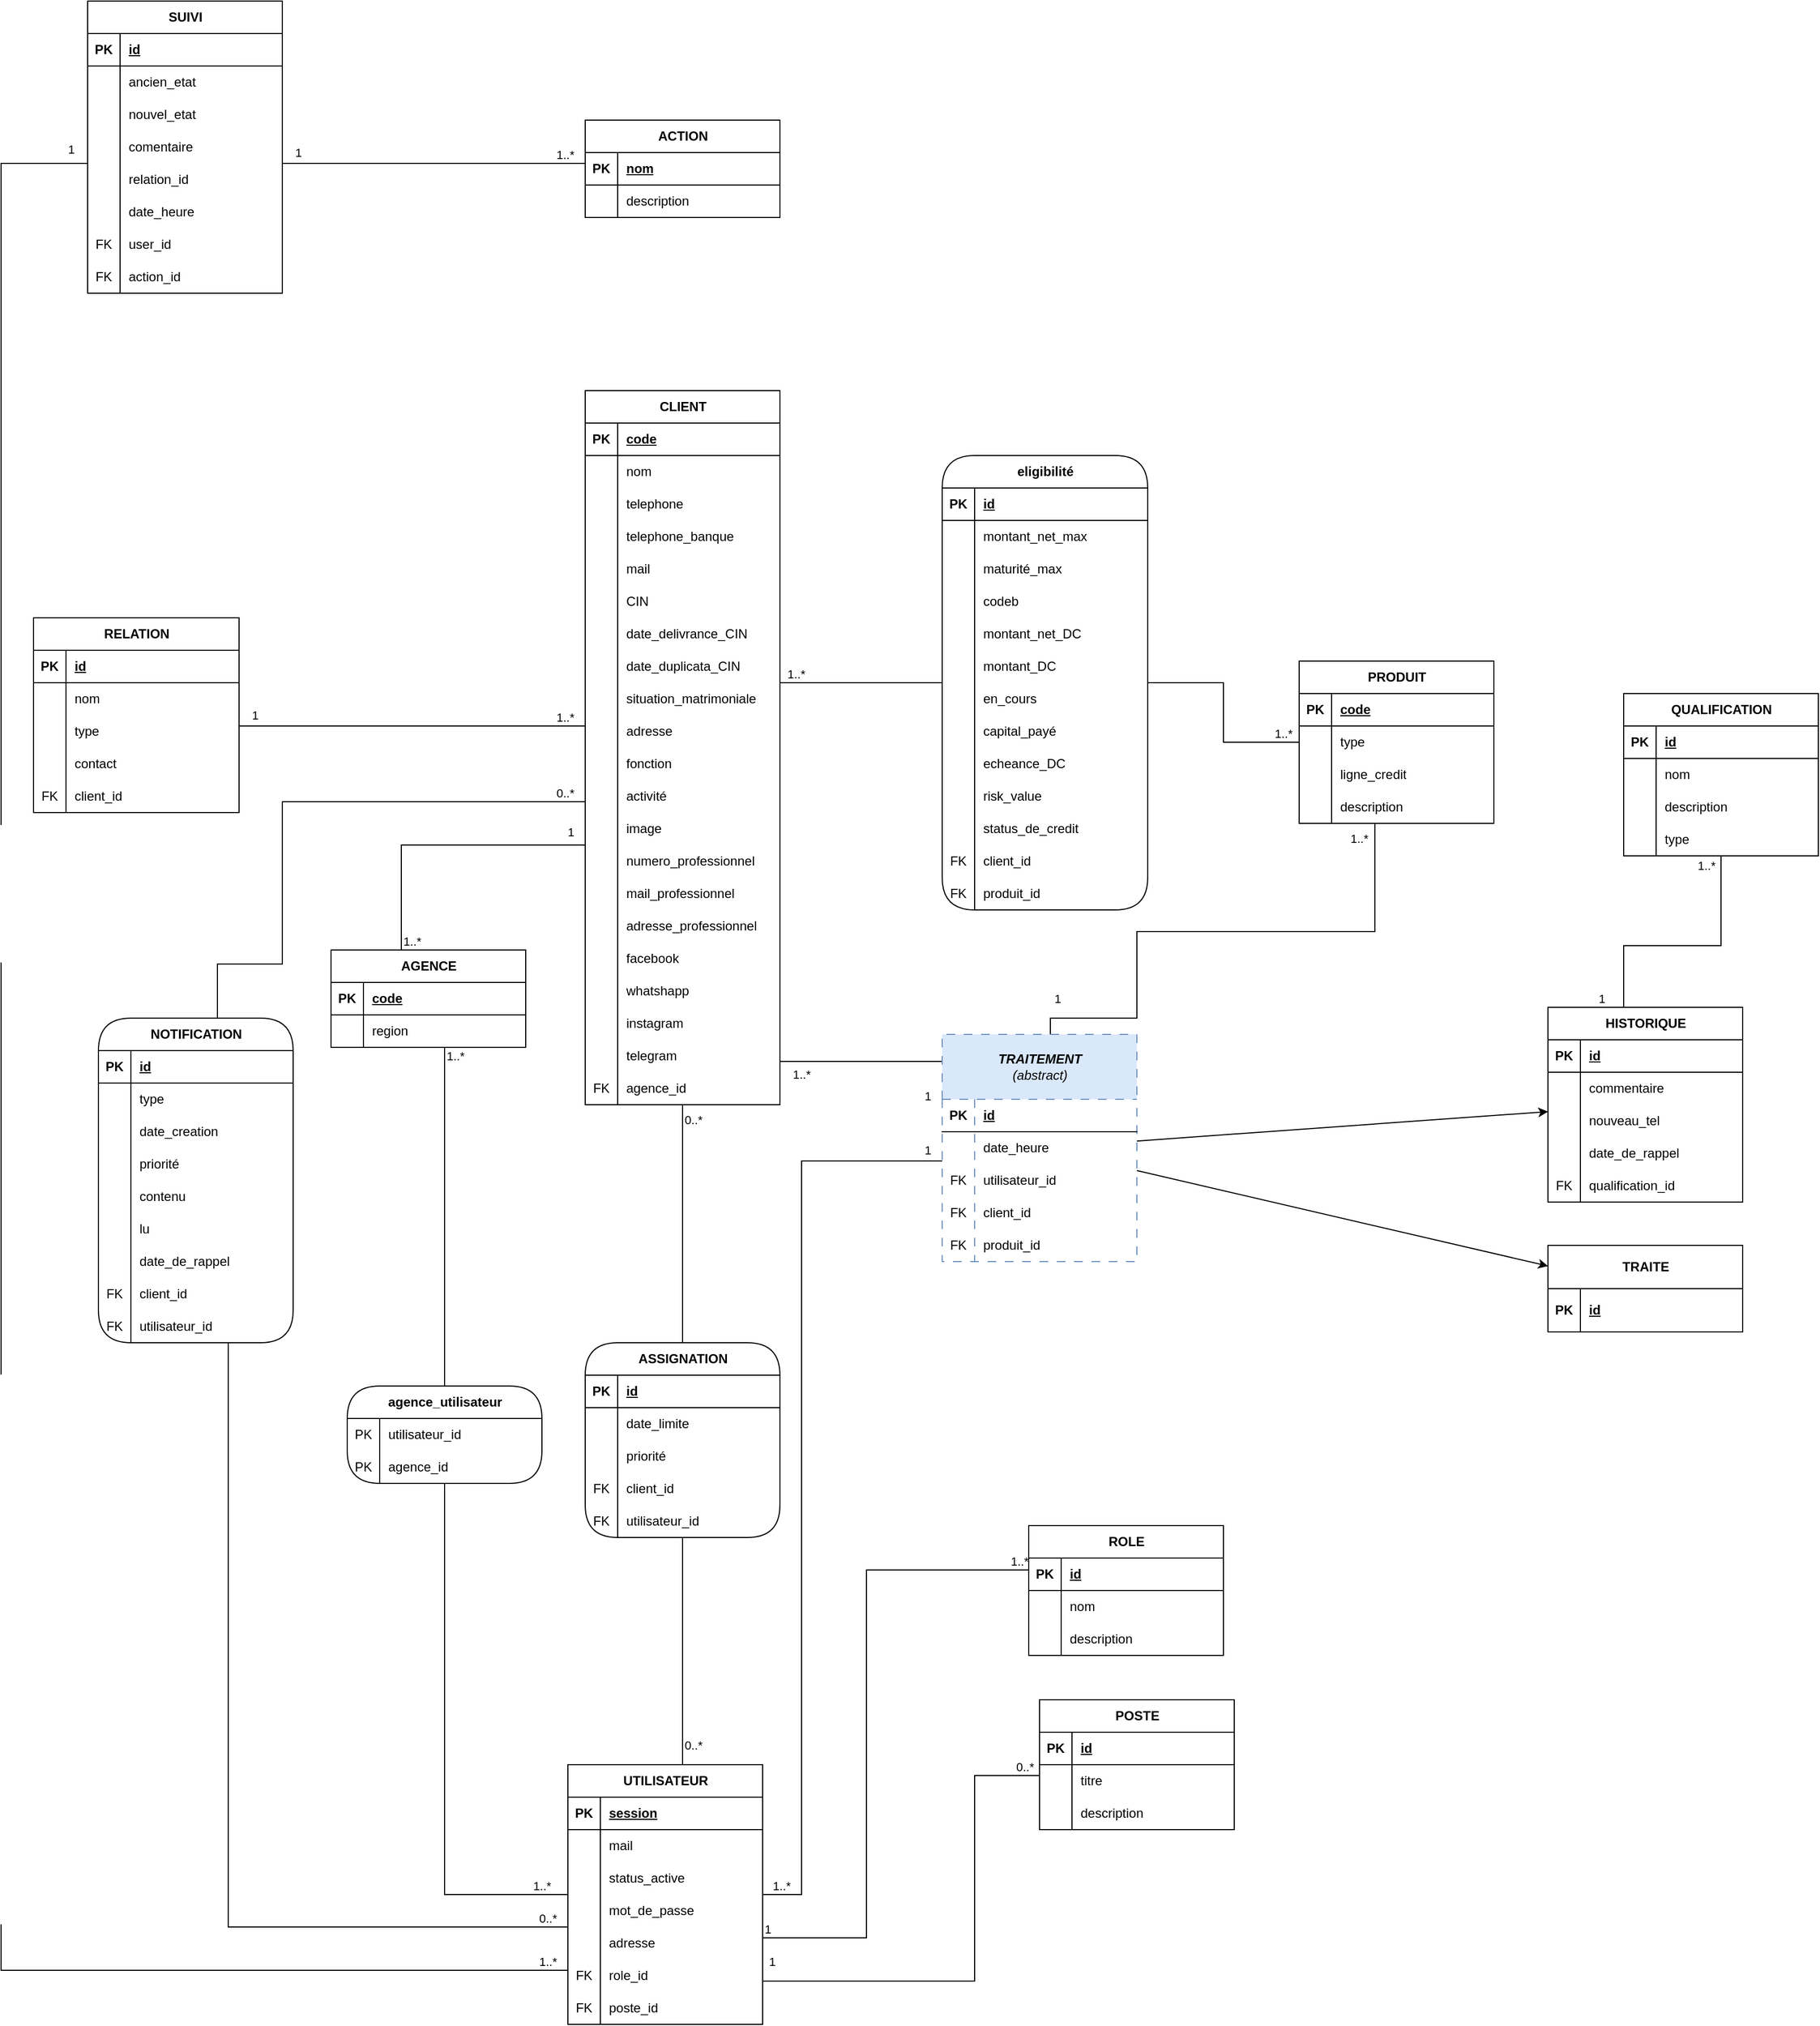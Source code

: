 <mxfile version="24.8.6">
  <diagram name="Page-1" id="5lz_rZHXzb7iFra2L6K9">
    <mxGraphModel dx="1761" dy="2024" grid="1" gridSize="10" guides="1" tooltips="1" connect="1" arrows="1" fold="1" page="1" pageScale="1" pageWidth="827" pageHeight="1169" math="0" shadow="0">
      <root>
        <mxCell id="0" />
        <mxCell id="1" parent="0" />
        <mxCell id="iDPAtJ8f5cirBGczSnXv-35" value="" style="endArrow=none;html=1;edgeStyle=orthogonalEdgeStyle;rounded=0;" parent="1" source="iDPAtJ8f5cirBGczSnXv-391" target="iDPAtJ8f5cirBGczSnXv-271" edge="1">
          <mxGeometry relative="1" as="geometry">
            <mxPoint x="260.077" y="690" as="sourcePoint" />
            <mxPoint x="440" y="610" as="targetPoint" />
            <Array as="points">
              <mxPoint x="260" y="540" />
            </Array>
          </mxGeometry>
        </mxCell>
        <mxCell id="iDPAtJ8f5cirBGczSnXv-36" value="1..*" style="edgeLabel;resizable=0;html=1;align=left;verticalAlign=bottom;" parent="iDPAtJ8f5cirBGczSnXv-35" connectable="0" vertex="1">
          <mxGeometry x="-1" relative="1" as="geometry">
            <mxPoint as="offset" />
          </mxGeometry>
        </mxCell>
        <mxCell id="iDPAtJ8f5cirBGczSnXv-37" value="1" style="edgeLabel;resizable=0;html=1;align=right;verticalAlign=bottom;" parent="iDPAtJ8f5cirBGczSnXv-35" connectable="0" vertex="1">
          <mxGeometry x="1" relative="1" as="geometry">
            <mxPoint x="-10" y="-4" as="offset" />
          </mxGeometry>
        </mxCell>
        <mxCell id="iDPAtJ8f5cirBGczSnXv-38" value="" style="endArrow=none;html=1;edgeStyle=orthogonalEdgeStyle;rounded=0;" parent="1" source="iDPAtJ8f5cirBGczSnXv-391" target="iDPAtJ8f5cirBGczSnXv-618" edge="1">
          <mxGeometry relative="1" as="geometry">
            <mxPoint x="260.077" y="768" as="sourcePoint" />
            <mxPoint x="470" y="958.059" as="targetPoint" />
            <Array as="points">
              <mxPoint x="300" y="880" />
              <mxPoint x="300" y="880" />
            </Array>
          </mxGeometry>
        </mxCell>
        <mxCell id="iDPAtJ8f5cirBGczSnXv-39" value="1..*" style="edgeLabel;resizable=0;html=1;align=left;verticalAlign=bottom;" parent="iDPAtJ8f5cirBGczSnXv-38" connectable="0" vertex="1">
          <mxGeometry x="-1" relative="1" as="geometry">
            <mxPoint y="16" as="offset" />
          </mxGeometry>
        </mxCell>
        <mxCell id="iDPAtJ8f5cirBGczSnXv-41" value="" style="endArrow=none;html=1;edgeStyle=orthogonalEdgeStyle;rounded=0;" parent="1" source="iDPAtJ8f5cirBGczSnXv-576" target="iDPAtJ8f5cirBGczSnXv-565" edge="1">
          <mxGeometry relative="1" as="geometry">
            <mxPoint x="610.0" y="1070.059" as="sourcePoint" />
            <mxPoint x="840.0" y="1150.059" as="targetPoint" />
            <Array as="points">
              <mxPoint x="790" y="1590" />
              <mxPoint x="790" y="1400" />
            </Array>
          </mxGeometry>
        </mxCell>
        <mxCell id="iDPAtJ8f5cirBGczSnXv-42" value="1" style="edgeLabel;resizable=0;html=1;align=left;verticalAlign=bottom;" parent="iDPAtJ8f5cirBGczSnXv-41" connectable="0" vertex="1">
          <mxGeometry x="-1" relative="1" as="geometry">
            <mxPoint x="4" y="-10" as="offset" />
          </mxGeometry>
        </mxCell>
        <mxCell id="iDPAtJ8f5cirBGczSnXv-43" value="0..*" style="edgeLabel;resizable=0;html=1;align=right;verticalAlign=bottom;" parent="iDPAtJ8f5cirBGczSnXv-41" connectable="0" vertex="1">
          <mxGeometry x="1" relative="1" as="geometry">
            <mxPoint x="-5" as="offset" />
          </mxGeometry>
        </mxCell>
        <mxCell id="iDPAtJ8f5cirBGczSnXv-44" value="" style="endArrow=none;html=1;edgeStyle=orthogonalEdgeStyle;rounded=0;" parent="1" source="iDPAtJ8f5cirBGczSnXv-576" target="iDPAtJ8f5cirBGczSnXv-549" edge="1">
          <mxGeometry relative="1" as="geometry">
            <mxPoint x="610.0" y="1028.059" as="sourcePoint" />
            <mxPoint x="835.0" y="1054.059" as="targetPoint" />
            <Array as="points">
              <mxPoint x="690" y="1550" />
              <mxPoint x="690" y="1210" />
            </Array>
          </mxGeometry>
        </mxCell>
        <mxCell id="iDPAtJ8f5cirBGczSnXv-45" value="1" style="edgeLabel;resizable=0;html=1;align=left;verticalAlign=bottom;" parent="iDPAtJ8f5cirBGczSnXv-44" connectable="0" vertex="1">
          <mxGeometry x="-1" relative="1" as="geometry" />
        </mxCell>
        <mxCell id="iDPAtJ8f5cirBGczSnXv-46" value="1..*" style="edgeLabel;resizable=0;html=1;align=right;verticalAlign=bottom;" parent="iDPAtJ8f5cirBGczSnXv-44" connectable="0" vertex="1">
          <mxGeometry x="1" relative="1" as="geometry" />
        </mxCell>
        <mxCell id="iDPAtJ8f5cirBGczSnXv-47" value="" style="endArrow=none;html=1;edgeStyle=orthogonalEdgeStyle;rounded=0;" parent="1" source="iDPAtJ8f5cirBGczSnXv-271" target="iDPAtJ8f5cirBGczSnXv-424" edge="1">
          <mxGeometry relative="1" as="geometry">
            <mxPoint x="620" y="580" as="sourcePoint" />
            <mxPoint x="830.0" y="580.059" as="targetPoint" />
            <Array as="points">
              <mxPoint x="680" y="390" />
              <mxPoint x="680" y="390" />
            </Array>
          </mxGeometry>
        </mxCell>
        <mxCell id="iDPAtJ8f5cirBGczSnXv-48" value="1..*" style="edgeLabel;resizable=0;html=1;align=left;verticalAlign=bottom;" parent="iDPAtJ8f5cirBGczSnXv-47" connectable="0" vertex="1">
          <mxGeometry x="-1" relative="1" as="geometry">
            <mxPoint x="5" as="offset" />
          </mxGeometry>
        </mxCell>
        <mxCell id="iDPAtJ8f5cirBGczSnXv-62" value="" style="endArrow=none;html=1;edgeStyle=orthogonalEdgeStyle;rounded=0;" parent="1" source="iDPAtJ8f5cirBGczSnXv-478" target="iDPAtJ8f5cirBGczSnXv-576" edge="1">
          <mxGeometry relative="1" as="geometry">
            <mxPoint x="750.0" y="810.059" as="sourcePoint" />
            <mxPoint x="550.059" y="950" as="targetPoint" />
            <Array as="points">
              <mxPoint x="630" y="832" />
              <mxPoint x="630" y="1510" />
            </Array>
          </mxGeometry>
        </mxCell>
        <mxCell id="iDPAtJ8f5cirBGczSnXv-63" value="1..*" style="edgeLabel;resizable=0;html=1;align=right;verticalAlign=bottom;" parent="iDPAtJ8f5cirBGczSnXv-62" connectable="0" vertex="1">
          <mxGeometry x="1" relative="1" as="geometry">
            <mxPoint x="26" as="offset" />
          </mxGeometry>
        </mxCell>
        <mxCell id="iDPAtJ8f5cirBGczSnXv-78" value="" style="endArrow=none;html=1;edgeStyle=orthogonalEdgeStyle;rounded=0;" parent="1" source="iDPAtJ8f5cirBGczSnXv-673" target="iDPAtJ8f5cirBGczSnXv-494" edge="1">
          <mxGeometry relative="1" as="geometry">
            <mxPoint x="1326.077" y="700" as="sourcePoint" />
            <mxPoint x="1205.0" y="538" as="targetPoint" />
            <Array as="points">
              <mxPoint x="1390" y="633" />
              <mxPoint x="1480" y="633" />
            </Array>
          </mxGeometry>
        </mxCell>
        <mxCell id="iDPAtJ8f5cirBGczSnXv-79" value="1" style="edgeLabel;resizable=0;html=1;align=left;verticalAlign=bottom;" parent="iDPAtJ8f5cirBGczSnXv-78" connectable="0" vertex="1">
          <mxGeometry x="-1" relative="1" as="geometry">
            <mxPoint x="-25" as="offset" />
          </mxGeometry>
        </mxCell>
        <mxCell id="iDPAtJ8f5cirBGczSnXv-80" value="1..*" style="edgeLabel;resizable=0;html=1;align=right;verticalAlign=bottom;" parent="iDPAtJ8f5cirBGczSnXv-78" connectable="0" vertex="1">
          <mxGeometry x="1" relative="1" as="geometry">
            <mxPoint x="-5" y="17" as="offset" />
          </mxGeometry>
        </mxCell>
        <mxCell id="iDPAtJ8f5cirBGczSnXv-81" value="" style="endArrow=none;html=1;edgeStyle=orthogonalEdgeStyle;rounded=0;" parent="1" source="iDPAtJ8f5cirBGczSnXv-271" target="iDPAtJ8f5cirBGczSnXv-478" edge="1">
          <mxGeometry relative="1" as="geometry">
            <mxPoint x="560" y="718" as="sourcePoint" />
            <mxPoint x="750.0" y="787.0" as="targetPoint" />
            <Array as="points">
              <mxPoint x="660" y="740" />
              <mxPoint x="660" y="740" />
            </Array>
          </mxGeometry>
        </mxCell>
        <mxCell id="iDPAtJ8f5cirBGczSnXv-82" value="1..*" style="edgeLabel;resizable=0;html=1;align=left;verticalAlign=bottom;" parent="iDPAtJ8f5cirBGczSnXv-81" connectable="0" vertex="1">
          <mxGeometry x="-1" relative="1" as="geometry">
            <mxPoint x="10" y="20" as="offset" />
          </mxGeometry>
        </mxCell>
        <mxCell id="iDPAtJ8f5cirBGczSnXv-83" value="" style="endArrow=none;html=1;edgeStyle=orthogonalEdgeStyle;rounded=0;" parent="1" source="iDPAtJ8f5cirBGczSnXv-478" target="iDPAtJ8f5cirBGczSnXv-464" edge="1">
          <mxGeometry relative="1" as="geometry">
            <mxPoint x="799.941" y="768" as="sourcePoint" />
            <mxPoint x="899.941" y="678" as="targetPoint" />
            <Array as="points">
              <mxPoint x="860" y="700" />
              <mxPoint x="940" y="700" />
              <mxPoint x="940" y="620" />
              <mxPoint x="1160" y="620" />
            </Array>
          </mxGeometry>
        </mxCell>
        <mxCell id="iDPAtJ8f5cirBGczSnXv-84" value="1..*" style="edgeLabel;resizable=0;html=1;align=right;verticalAlign=bottom;" parent="iDPAtJ8f5cirBGczSnXv-83" connectable="0" vertex="1">
          <mxGeometry x="1" relative="1" as="geometry">
            <mxPoint x="-6" y="22" as="offset" />
          </mxGeometry>
        </mxCell>
        <mxCell id="iDPAtJ8f5cirBGczSnXv-85" value="1" style="edgeLabel;resizable=0;html=1;align=right;verticalAlign=bottom;" parent="iDPAtJ8f5cirBGczSnXv-83" connectable="0" vertex="1">
          <mxGeometry x="1" relative="1" as="geometry">
            <mxPoint x="-290" y="170" as="offset" />
          </mxGeometry>
        </mxCell>
        <mxCell id="iDPAtJ8f5cirBGczSnXv-86" value="1" style="edgeLabel;resizable=0;html=1;align=right;verticalAlign=bottom;" parent="iDPAtJ8f5cirBGczSnXv-83" connectable="0" vertex="1">
          <mxGeometry x="1" relative="1" as="geometry">
            <mxPoint x="-410" y="260" as="offset" />
          </mxGeometry>
        </mxCell>
        <mxCell id="iDPAtJ8f5cirBGczSnXv-87" value="1" style="edgeLabel;resizable=0;html=1;align=right;verticalAlign=bottom;" parent="iDPAtJ8f5cirBGczSnXv-83" connectable="0" vertex="1">
          <mxGeometry x="1" relative="1" as="geometry">
            <mxPoint x="-410" y="310" as="offset" />
          </mxGeometry>
        </mxCell>
        <mxCell id="iDPAtJ8f5cirBGczSnXv-110" value="" style="endArrow=none;html=1;edgeStyle=orthogonalEdgeStyle;rounded=0;" parent="1" source="iDPAtJ8f5cirBGczSnXv-334" target="iDPAtJ8f5cirBGczSnXv-271" edge="1">
          <mxGeometry relative="1" as="geometry">
            <mxPoint x="490" y="990" as="sourcePoint" />
            <mxPoint x="450" y="567" as="targetPoint" />
            <Array as="points">
              <mxPoint x="90" y="650" />
              <mxPoint x="150" y="650" />
              <mxPoint x="150" y="500" />
            </Array>
          </mxGeometry>
        </mxCell>
        <mxCell id="iDPAtJ8f5cirBGczSnXv-112" value="0..*" style="edgeLabel;resizable=0;html=1;align=right;verticalAlign=bottom;" parent="iDPAtJ8f5cirBGczSnXv-110" connectable="0" vertex="1">
          <mxGeometry x="1" relative="1" as="geometry">
            <mxPoint x="-10" as="offset" />
          </mxGeometry>
        </mxCell>
        <mxCell id="iDPAtJ8f5cirBGczSnXv-117" value="" style="endArrow=none;html=1;edgeStyle=orthogonalEdgeStyle;rounded=0;" parent="1" source="iDPAtJ8f5cirBGczSnXv-230" target="iDPAtJ8f5cirBGczSnXv-271" edge="1">
          <mxGeometry relative="1" as="geometry">
            <mxPoint x="240" y="412.0" as="sourcePoint" />
            <mxPoint x="440" y="440" as="targetPoint" />
            <Array as="points">
              <mxPoint x="380" y="430" />
              <mxPoint x="380" y="430" />
            </Array>
          </mxGeometry>
        </mxCell>
        <mxCell id="iDPAtJ8f5cirBGczSnXv-118" value="1" style="edgeLabel;resizable=0;html=1;align=left;verticalAlign=bottom;" parent="iDPAtJ8f5cirBGczSnXv-117" connectable="0" vertex="1">
          <mxGeometry x="-1" relative="1" as="geometry">
            <mxPoint x="10" y="-2" as="offset" />
          </mxGeometry>
        </mxCell>
        <mxCell id="iDPAtJ8f5cirBGczSnXv-119" value="&lt;div&gt;1..*&lt;/div&gt;" style="edgeLabel;resizable=0;html=1;align=right;verticalAlign=bottom;" parent="iDPAtJ8f5cirBGczSnXv-117" connectable="0" vertex="1">
          <mxGeometry x="1" relative="1" as="geometry">
            <mxPoint x="-10" as="offset" />
          </mxGeometry>
        </mxCell>
        <mxCell id="iDPAtJ8f5cirBGczSnXv-139" value="" style="endArrow=none;html=1;edgeStyle=orthogonalEdgeStyle;rounded=0;" parent="1" source="iDPAtJ8f5cirBGczSnXv-143" target="iDPAtJ8f5cirBGczSnXv-178" edge="1">
          <mxGeometry relative="1" as="geometry">
            <mxPoint x="240" y="49.0" as="sourcePoint" />
            <mxPoint x="460" y="49.0" as="targetPoint" />
            <Array as="points">
              <mxPoint x="380" y="-90" />
              <mxPoint x="380" y="-90" />
            </Array>
          </mxGeometry>
        </mxCell>
        <mxCell id="iDPAtJ8f5cirBGczSnXv-140" value="1" style="edgeLabel;resizable=0;html=1;align=left;verticalAlign=bottom;" parent="iDPAtJ8f5cirBGczSnXv-139" connectable="0" vertex="1">
          <mxGeometry x="-1" relative="1" as="geometry">
            <mxPoint x="10" y="-2" as="offset" />
          </mxGeometry>
        </mxCell>
        <mxCell id="iDPAtJ8f5cirBGczSnXv-141" value="&lt;div&gt;1..*&lt;/div&gt;" style="edgeLabel;resizable=0;html=1;align=right;verticalAlign=bottom;" parent="iDPAtJ8f5cirBGczSnXv-139" connectable="0" vertex="1">
          <mxGeometry x="1" relative="1" as="geometry">
            <mxPoint x="-10" as="offset" />
          </mxGeometry>
        </mxCell>
        <mxCell id="iDPAtJ8f5cirBGczSnXv-178" value="ACTION" style="shape=table;startSize=30;container=1;collapsible=1;childLayout=tableLayout;fixedRows=1;rowLines=0;fontStyle=1;align=center;resizeLast=1;html=1;" parent="1" vertex="1">
          <mxGeometry x="430" y="-130" width="180" height="90" as="geometry" />
        </mxCell>
        <mxCell id="iDPAtJ8f5cirBGczSnXv-179" value="" style="shape=tableRow;horizontal=0;startSize=0;swimlaneHead=0;swimlaneBody=0;fillColor=none;collapsible=0;dropTarget=0;points=[[0,0.5],[1,0.5]];portConstraint=eastwest;top=0;left=0;right=0;bottom=1;" parent="iDPAtJ8f5cirBGczSnXv-178" vertex="1">
          <mxGeometry y="30" width="180" height="30" as="geometry" />
        </mxCell>
        <mxCell id="iDPAtJ8f5cirBGczSnXv-180" value="PK" style="shape=partialRectangle;connectable=0;fillColor=none;top=0;left=0;bottom=0;right=0;fontStyle=1;overflow=hidden;whiteSpace=wrap;html=1;" parent="iDPAtJ8f5cirBGczSnXv-179" vertex="1">
          <mxGeometry width="30" height="30" as="geometry">
            <mxRectangle width="30" height="30" as="alternateBounds" />
          </mxGeometry>
        </mxCell>
        <mxCell id="iDPAtJ8f5cirBGczSnXv-181" value="nom" style="shape=partialRectangle;connectable=0;fillColor=none;top=0;left=0;bottom=0;right=0;align=left;spacingLeft=6;fontStyle=5;overflow=hidden;whiteSpace=wrap;html=1;" parent="iDPAtJ8f5cirBGczSnXv-179" vertex="1">
          <mxGeometry x="30" width="150" height="30" as="geometry">
            <mxRectangle width="150" height="30" as="alternateBounds" />
          </mxGeometry>
        </mxCell>
        <mxCell id="iDPAtJ8f5cirBGczSnXv-182" value="" style="shape=tableRow;horizontal=0;startSize=0;swimlaneHead=0;swimlaneBody=0;fillColor=none;collapsible=0;dropTarget=0;points=[[0,0.5],[1,0.5]];portConstraint=eastwest;top=0;left=0;right=0;bottom=0;" parent="iDPAtJ8f5cirBGczSnXv-178" vertex="1">
          <mxGeometry y="60" width="180" height="30" as="geometry" />
        </mxCell>
        <mxCell id="iDPAtJ8f5cirBGczSnXv-183" value="" style="shape=partialRectangle;connectable=0;fillColor=none;top=0;left=0;bottom=0;right=0;editable=1;overflow=hidden;whiteSpace=wrap;html=1;" parent="iDPAtJ8f5cirBGczSnXv-182" vertex="1">
          <mxGeometry width="30" height="30" as="geometry">
            <mxRectangle width="30" height="30" as="alternateBounds" />
          </mxGeometry>
        </mxCell>
        <mxCell id="iDPAtJ8f5cirBGczSnXv-184" value="description" style="shape=partialRectangle;connectable=0;fillColor=none;top=0;left=0;bottom=0;right=0;align=left;spacingLeft=6;overflow=hidden;whiteSpace=wrap;html=1;" parent="iDPAtJ8f5cirBGczSnXv-182" vertex="1">
          <mxGeometry x="30" width="150" height="30" as="geometry">
            <mxRectangle width="150" height="30" as="alternateBounds" />
          </mxGeometry>
        </mxCell>
        <mxCell id="iDPAtJ8f5cirBGczSnXv-230" value="RELATION" style="shape=table;startSize=30;container=1;collapsible=1;childLayout=tableLayout;fixedRows=1;rowLines=0;fontStyle=1;align=center;resizeLast=1;html=1;" parent="1" vertex="1">
          <mxGeometry x="-80" y="330" width="190" height="180" as="geometry" />
        </mxCell>
        <mxCell id="iDPAtJ8f5cirBGczSnXv-231" value="" style="shape=tableRow;horizontal=0;startSize=0;swimlaneHead=0;swimlaneBody=0;fillColor=none;collapsible=0;dropTarget=0;points=[[0,0.5],[1,0.5]];portConstraint=eastwest;top=0;left=0;right=0;bottom=1;" parent="iDPAtJ8f5cirBGczSnXv-230" vertex="1">
          <mxGeometry y="30" width="190" height="30" as="geometry" />
        </mxCell>
        <mxCell id="iDPAtJ8f5cirBGczSnXv-232" value="PK" style="shape=partialRectangle;connectable=0;fillColor=none;top=0;left=0;bottom=0;right=0;fontStyle=1;overflow=hidden;whiteSpace=wrap;html=1;" parent="iDPAtJ8f5cirBGczSnXv-231" vertex="1">
          <mxGeometry width="30" height="30" as="geometry">
            <mxRectangle width="30" height="30" as="alternateBounds" />
          </mxGeometry>
        </mxCell>
        <mxCell id="iDPAtJ8f5cirBGczSnXv-233" value="id" style="shape=partialRectangle;connectable=0;fillColor=none;top=0;left=0;bottom=0;right=0;align=left;spacingLeft=6;fontStyle=5;overflow=hidden;whiteSpace=wrap;html=1;" parent="iDPAtJ8f5cirBGczSnXv-231" vertex="1">
          <mxGeometry x="30" width="160" height="30" as="geometry">
            <mxRectangle width="160" height="30" as="alternateBounds" />
          </mxGeometry>
        </mxCell>
        <mxCell id="iDPAtJ8f5cirBGczSnXv-234" value="" style="shape=tableRow;horizontal=0;startSize=0;swimlaneHead=0;swimlaneBody=0;fillColor=none;collapsible=0;dropTarget=0;points=[[0,0.5],[1,0.5]];portConstraint=eastwest;top=0;left=0;right=0;bottom=0;" parent="iDPAtJ8f5cirBGczSnXv-230" vertex="1">
          <mxGeometry y="60" width="190" height="30" as="geometry" />
        </mxCell>
        <mxCell id="iDPAtJ8f5cirBGczSnXv-235" value="" style="shape=partialRectangle;connectable=0;fillColor=none;top=0;left=0;bottom=0;right=0;editable=1;overflow=hidden;whiteSpace=wrap;html=1;" parent="iDPAtJ8f5cirBGczSnXv-234" vertex="1">
          <mxGeometry width="30" height="30" as="geometry">
            <mxRectangle width="30" height="30" as="alternateBounds" />
          </mxGeometry>
        </mxCell>
        <mxCell id="iDPAtJ8f5cirBGczSnXv-236" value="nom" style="shape=partialRectangle;connectable=0;fillColor=none;top=0;left=0;bottom=0;right=0;align=left;spacingLeft=6;overflow=hidden;whiteSpace=wrap;html=1;" parent="iDPAtJ8f5cirBGczSnXv-234" vertex="1">
          <mxGeometry x="30" width="160" height="30" as="geometry">
            <mxRectangle width="160" height="30" as="alternateBounds" />
          </mxGeometry>
        </mxCell>
        <mxCell id="iDPAtJ8f5cirBGczSnXv-237" value="" style="shape=tableRow;horizontal=0;startSize=0;swimlaneHead=0;swimlaneBody=0;fillColor=none;collapsible=0;dropTarget=0;points=[[0,0.5],[1,0.5]];portConstraint=eastwest;top=0;left=0;right=0;bottom=0;" parent="iDPAtJ8f5cirBGczSnXv-230" vertex="1">
          <mxGeometry y="90" width="190" height="30" as="geometry" />
        </mxCell>
        <mxCell id="iDPAtJ8f5cirBGczSnXv-238" value="" style="shape=partialRectangle;connectable=0;fillColor=none;top=0;left=0;bottom=0;right=0;editable=1;overflow=hidden;whiteSpace=wrap;html=1;" parent="iDPAtJ8f5cirBGczSnXv-237" vertex="1">
          <mxGeometry width="30" height="30" as="geometry">
            <mxRectangle width="30" height="30" as="alternateBounds" />
          </mxGeometry>
        </mxCell>
        <mxCell id="iDPAtJ8f5cirBGczSnXv-239" value="type" style="shape=partialRectangle;connectable=0;fillColor=none;top=0;left=0;bottom=0;right=0;align=left;spacingLeft=6;overflow=hidden;whiteSpace=wrap;html=1;" parent="iDPAtJ8f5cirBGczSnXv-237" vertex="1">
          <mxGeometry x="30" width="160" height="30" as="geometry">
            <mxRectangle width="160" height="30" as="alternateBounds" />
          </mxGeometry>
        </mxCell>
        <mxCell id="iDPAtJ8f5cirBGczSnXv-240" value="" style="shape=tableRow;horizontal=0;startSize=0;swimlaneHead=0;swimlaneBody=0;fillColor=none;collapsible=0;dropTarget=0;points=[[0,0.5],[1,0.5]];portConstraint=eastwest;top=0;left=0;right=0;bottom=0;" parent="iDPAtJ8f5cirBGczSnXv-230" vertex="1">
          <mxGeometry y="120" width="190" height="30" as="geometry" />
        </mxCell>
        <mxCell id="iDPAtJ8f5cirBGczSnXv-241" value="" style="shape=partialRectangle;connectable=0;fillColor=none;top=0;left=0;bottom=0;right=0;editable=1;overflow=hidden;whiteSpace=wrap;html=1;" parent="iDPAtJ8f5cirBGczSnXv-240" vertex="1">
          <mxGeometry width="30" height="30" as="geometry">
            <mxRectangle width="30" height="30" as="alternateBounds" />
          </mxGeometry>
        </mxCell>
        <mxCell id="iDPAtJ8f5cirBGczSnXv-242" value="contact" style="shape=partialRectangle;connectable=0;fillColor=none;top=0;left=0;bottom=0;right=0;align=left;spacingLeft=6;overflow=hidden;whiteSpace=wrap;html=1;" parent="iDPAtJ8f5cirBGczSnXv-240" vertex="1">
          <mxGeometry x="30" width="160" height="30" as="geometry">
            <mxRectangle width="160" height="30" as="alternateBounds" />
          </mxGeometry>
        </mxCell>
        <mxCell id="iDPAtJ8f5cirBGczSnXv-249" value="" style="shape=tableRow;horizontal=0;startSize=0;swimlaneHead=0;swimlaneBody=0;fillColor=none;collapsible=0;dropTarget=0;points=[[0,0.5],[1,0.5]];portConstraint=eastwest;top=0;left=0;right=0;bottom=0;" parent="iDPAtJ8f5cirBGczSnXv-230" vertex="1">
          <mxGeometry y="150" width="190" height="30" as="geometry" />
        </mxCell>
        <mxCell id="iDPAtJ8f5cirBGczSnXv-250" value="FK" style="shape=partialRectangle;connectable=0;fillColor=none;top=0;left=0;bottom=0;right=0;editable=1;overflow=hidden;whiteSpace=wrap;html=1;" parent="iDPAtJ8f5cirBGczSnXv-249" vertex="1">
          <mxGeometry width="30" height="30" as="geometry">
            <mxRectangle width="30" height="30" as="alternateBounds" />
          </mxGeometry>
        </mxCell>
        <mxCell id="iDPAtJ8f5cirBGczSnXv-251" value="client_id" style="shape=partialRectangle;connectable=0;fillColor=none;top=0;left=0;bottom=0;right=0;align=left;spacingLeft=6;overflow=hidden;whiteSpace=wrap;html=1;" parent="iDPAtJ8f5cirBGczSnXv-249" vertex="1">
          <mxGeometry x="30" width="160" height="30" as="geometry">
            <mxRectangle width="160" height="30" as="alternateBounds" />
          </mxGeometry>
        </mxCell>
        <mxCell id="iDPAtJ8f5cirBGczSnXv-271" value="CLIENT" style="shape=table;startSize=30;container=1;collapsible=1;childLayout=tableLayout;fixedRows=1;rowLines=0;fontStyle=1;align=center;resizeLast=1;html=1;" parent="1" vertex="1">
          <mxGeometry x="430" y="120" width="180" height="660" as="geometry" />
        </mxCell>
        <mxCell id="iDPAtJ8f5cirBGczSnXv-272" value="" style="shape=tableRow;horizontal=0;startSize=0;swimlaneHead=0;swimlaneBody=0;fillColor=none;collapsible=0;dropTarget=0;points=[[0,0.5],[1,0.5]];portConstraint=eastwest;top=0;left=0;right=0;bottom=1;" parent="iDPAtJ8f5cirBGczSnXv-271" vertex="1">
          <mxGeometry y="30" width="180" height="30" as="geometry" />
        </mxCell>
        <mxCell id="iDPAtJ8f5cirBGczSnXv-273" value="PK" style="shape=partialRectangle;connectable=0;fillColor=none;top=0;left=0;bottom=0;right=0;fontStyle=1;overflow=hidden;whiteSpace=wrap;html=1;" parent="iDPAtJ8f5cirBGczSnXv-272" vertex="1">
          <mxGeometry width="30" height="30" as="geometry">
            <mxRectangle width="30" height="30" as="alternateBounds" />
          </mxGeometry>
        </mxCell>
        <mxCell id="iDPAtJ8f5cirBGczSnXv-274" value="code" style="shape=partialRectangle;connectable=0;fillColor=none;top=0;left=0;bottom=0;right=0;align=left;spacingLeft=6;fontStyle=5;overflow=hidden;whiteSpace=wrap;html=1;" parent="iDPAtJ8f5cirBGczSnXv-272" vertex="1">
          <mxGeometry x="30" width="150" height="30" as="geometry">
            <mxRectangle width="150" height="30" as="alternateBounds" />
          </mxGeometry>
        </mxCell>
        <mxCell id="iDPAtJ8f5cirBGczSnXv-275" value="" style="shape=tableRow;horizontal=0;startSize=0;swimlaneHead=0;swimlaneBody=0;fillColor=none;collapsible=0;dropTarget=0;points=[[0,0.5],[1,0.5]];portConstraint=eastwest;top=0;left=0;right=0;bottom=0;" parent="iDPAtJ8f5cirBGczSnXv-271" vertex="1">
          <mxGeometry y="60" width="180" height="30" as="geometry" />
        </mxCell>
        <mxCell id="iDPAtJ8f5cirBGczSnXv-276" value="" style="shape=partialRectangle;connectable=0;fillColor=none;top=0;left=0;bottom=0;right=0;editable=1;overflow=hidden;whiteSpace=wrap;html=1;" parent="iDPAtJ8f5cirBGczSnXv-275" vertex="1">
          <mxGeometry width="30" height="30" as="geometry">
            <mxRectangle width="30" height="30" as="alternateBounds" />
          </mxGeometry>
        </mxCell>
        <mxCell id="iDPAtJ8f5cirBGczSnXv-277" value="nom" style="shape=partialRectangle;connectable=0;fillColor=none;top=0;left=0;bottom=0;right=0;align=left;spacingLeft=6;overflow=hidden;whiteSpace=wrap;html=1;" parent="iDPAtJ8f5cirBGczSnXv-275" vertex="1">
          <mxGeometry x="30" width="150" height="30" as="geometry">
            <mxRectangle width="150" height="30" as="alternateBounds" />
          </mxGeometry>
        </mxCell>
        <mxCell id="iDPAtJ8f5cirBGczSnXv-278" value="" style="shape=tableRow;horizontal=0;startSize=0;swimlaneHead=0;swimlaneBody=0;fillColor=none;collapsible=0;dropTarget=0;points=[[0,0.5],[1,0.5]];portConstraint=eastwest;top=0;left=0;right=0;bottom=0;" parent="iDPAtJ8f5cirBGczSnXv-271" vertex="1">
          <mxGeometry y="90" width="180" height="30" as="geometry" />
        </mxCell>
        <mxCell id="iDPAtJ8f5cirBGczSnXv-279" value="" style="shape=partialRectangle;connectable=0;fillColor=none;top=0;left=0;bottom=0;right=0;editable=1;overflow=hidden;whiteSpace=wrap;html=1;" parent="iDPAtJ8f5cirBGczSnXv-278" vertex="1">
          <mxGeometry width="30" height="30" as="geometry">
            <mxRectangle width="30" height="30" as="alternateBounds" />
          </mxGeometry>
        </mxCell>
        <mxCell id="iDPAtJ8f5cirBGczSnXv-280" value="telephone" style="shape=partialRectangle;connectable=0;fillColor=none;top=0;left=0;bottom=0;right=0;align=left;spacingLeft=6;overflow=hidden;whiteSpace=wrap;html=1;" parent="iDPAtJ8f5cirBGczSnXv-278" vertex="1">
          <mxGeometry x="30" width="150" height="30" as="geometry">
            <mxRectangle width="150" height="30" as="alternateBounds" />
          </mxGeometry>
        </mxCell>
        <mxCell id="iDPAtJ8f5cirBGczSnXv-281" value="" style="shape=tableRow;horizontal=0;startSize=0;swimlaneHead=0;swimlaneBody=0;fillColor=none;collapsible=0;dropTarget=0;points=[[0,0.5],[1,0.5]];portConstraint=eastwest;top=0;left=0;right=0;bottom=0;" parent="iDPAtJ8f5cirBGczSnXv-271" vertex="1">
          <mxGeometry y="120" width="180" height="30" as="geometry" />
        </mxCell>
        <mxCell id="iDPAtJ8f5cirBGczSnXv-282" value="" style="shape=partialRectangle;connectable=0;fillColor=none;top=0;left=0;bottom=0;right=0;editable=1;overflow=hidden;whiteSpace=wrap;html=1;" parent="iDPAtJ8f5cirBGczSnXv-281" vertex="1">
          <mxGeometry width="30" height="30" as="geometry">
            <mxRectangle width="30" height="30" as="alternateBounds" />
          </mxGeometry>
        </mxCell>
        <mxCell id="iDPAtJ8f5cirBGczSnXv-283" value="telephone_banque" style="shape=partialRectangle;connectable=0;fillColor=none;top=0;left=0;bottom=0;right=0;align=left;spacingLeft=6;overflow=hidden;whiteSpace=wrap;html=1;" parent="iDPAtJ8f5cirBGczSnXv-281" vertex="1">
          <mxGeometry x="30" width="150" height="30" as="geometry">
            <mxRectangle width="150" height="30" as="alternateBounds" />
          </mxGeometry>
        </mxCell>
        <mxCell id="iDPAtJ8f5cirBGczSnXv-297" value="" style="shape=tableRow;horizontal=0;startSize=0;swimlaneHead=0;swimlaneBody=0;fillColor=none;collapsible=0;dropTarget=0;points=[[0,0.5],[1,0.5]];portConstraint=eastwest;top=0;left=0;right=0;bottom=0;" parent="iDPAtJ8f5cirBGczSnXv-271" vertex="1">
          <mxGeometry y="150" width="180" height="30" as="geometry" />
        </mxCell>
        <mxCell id="iDPAtJ8f5cirBGczSnXv-298" value="" style="shape=partialRectangle;connectable=0;fillColor=none;top=0;left=0;bottom=0;right=0;editable=1;overflow=hidden;whiteSpace=wrap;html=1;" parent="iDPAtJ8f5cirBGczSnXv-297" vertex="1">
          <mxGeometry width="30" height="30" as="geometry">
            <mxRectangle width="30" height="30" as="alternateBounds" />
          </mxGeometry>
        </mxCell>
        <mxCell id="iDPAtJ8f5cirBGczSnXv-299" value="mail" style="shape=partialRectangle;connectable=0;fillColor=none;top=0;left=0;bottom=0;right=0;align=left;spacingLeft=6;overflow=hidden;whiteSpace=wrap;html=1;" parent="iDPAtJ8f5cirBGczSnXv-297" vertex="1">
          <mxGeometry x="30" width="150" height="30" as="geometry">
            <mxRectangle width="150" height="30" as="alternateBounds" />
          </mxGeometry>
        </mxCell>
        <mxCell id="iDPAtJ8f5cirBGczSnXv-300" value="" style="shape=tableRow;horizontal=0;startSize=0;swimlaneHead=0;swimlaneBody=0;fillColor=none;collapsible=0;dropTarget=0;points=[[0,0.5],[1,0.5]];portConstraint=eastwest;top=0;left=0;right=0;bottom=0;" parent="iDPAtJ8f5cirBGczSnXv-271" vertex="1">
          <mxGeometry y="180" width="180" height="30" as="geometry" />
        </mxCell>
        <mxCell id="iDPAtJ8f5cirBGczSnXv-301" value="" style="shape=partialRectangle;connectable=0;fillColor=none;top=0;left=0;bottom=0;right=0;editable=1;overflow=hidden;whiteSpace=wrap;html=1;" parent="iDPAtJ8f5cirBGczSnXv-300" vertex="1">
          <mxGeometry width="30" height="30" as="geometry">
            <mxRectangle width="30" height="30" as="alternateBounds" />
          </mxGeometry>
        </mxCell>
        <mxCell id="iDPAtJ8f5cirBGczSnXv-302" value="CIN" style="shape=partialRectangle;connectable=0;fillColor=none;top=0;left=0;bottom=0;right=0;align=left;spacingLeft=6;overflow=hidden;whiteSpace=wrap;html=1;" parent="iDPAtJ8f5cirBGczSnXv-300" vertex="1">
          <mxGeometry x="30" width="150" height="30" as="geometry">
            <mxRectangle width="150" height="30" as="alternateBounds" />
          </mxGeometry>
        </mxCell>
        <mxCell id="iDPAtJ8f5cirBGczSnXv-303" value="" style="shape=tableRow;horizontal=0;startSize=0;swimlaneHead=0;swimlaneBody=0;fillColor=none;collapsible=0;dropTarget=0;points=[[0,0.5],[1,0.5]];portConstraint=eastwest;top=0;left=0;right=0;bottom=0;" parent="iDPAtJ8f5cirBGczSnXv-271" vertex="1">
          <mxGeometry y="210" width="180" height="30" as="geometry" />
        </mxCell>
        <mxCell id="iDPAtJ8f5cirBGczSnXv-304" value="" style="shape=partialRectangle;connectable=0;fillColor=none;top=0;left=0;bottom=0;right=0;editable=1;overflow=hidden;whiteSpace=wrap;html=1;" parent="iDPAtJ8f5cirBGczSnXv-303" vertex="1">
          <mxGeometry width="30" height="30" as="geometry">
            <mxRectangle width="30" height="30" as="alternateBounds" />
          </mxGeometry>
        </mxCell>
        <mxCell id="iDPAtJ8f5cirBGczSnXv-305" value="date_delivrance_CIN" style="shape=partialRectangle;connectable=0;fillColor=none;top=0;left=0;bottom=0;right=0;align=left;spacingLeft=6;overflow=hidden;whiteSpace=wrap;html=1;" parent="iDPAtJ8f5cirBGczSnXv-303" vertex="1">
          <mxGeometry x="30" width="150" height="30" as="geometry">
            <mxRectangle width="150" height="30" as="alternateBounds" />
          </mxGeometry>
        </mxCell>
        <mxCell id="iDPAtJ8f5cirBGczSnXv-306" value="" style="shape=tableRow;horizontal=0;startSize=0;swimlaneHead=0;swimlaneBody=0;fillColor=none;collapsible=0;dropTarget=0;points=[[0,0.5],[1,0.5]];portConstraint=eastwest;top=0;left=0;right=0;bottom=0;" parent="iDPAtJ8f5cirBGczSnXv-271" vertex="1">
          <mxGeometry y="240" width="180" height="30" as="geometry" />
        </mxCell>
        <mxCell id="iDPAtJ8f5cirBGczSnXv-307" value="" style="shape=partialRectangle;connectable=0;fillColor=none;top=0;left=0;bottom=0;right=0;editable=1;overflow=hidden;whiteSpace=wrap;html=1;" parent="iDPAtJ8f5cirBGczSnXv-306" vertex="1">
          <mxGeometry width="30" height="30" as="geometry">
            <mxRectangle width="30" height="30" as="alternateBounds" />
          </mxGeometry>
        </mxCell>
        <mxCell id="iDPAtJ8f5cirBGczSnXv-308" value="date_duplicata_CIN" style="shape=partialRectangle;connectable=0;fillColor=none;top=0;left=0;bottom=0;right=0;align=left;spacingLeft=6;overflow=hidden;whiteSpace=wrap;html=1;" parent="iDPAtJ8f5cirBGczSnXv-306" vertex="1">
          <mxGeometry x="30" width="150" height="30" as="geometry">
            <mxRectangle width="150" height="30" as="alternateBounds" />
          </mxGeometry>
        </mxCell>
        <mxCell id="iDPAtJ8f5cirBGczSnXv-309" value="" style="shape=tableRow;horizontal=0;startSize=0;swimlaneHead=0;swimlaneBody=0;fillColor=none;collapsible=0;dropTarget=0;points=[[0,0.5],[1,0.5]];portConstraint=eastwest;top=0;left=0;right=0;bottom=0;" parent="iDPAtJ8f5cirBGczSnXv-271" vertex="1">
          <mxGeometry y="270" width="180" height="30" as="geometry" />
        </mxCell>
        <mxCell id="iDPAtJ8f5cirBGczSnXv-310" value="" style="shape=partialRectangle;connectable=0;fillColor=none;top=0;left=0;bottom=0;right=0;editable=1;overflow=hidden;whiteSpace=wrap;html=1;" parent="iDPAtJ8f5cirBGczSnXv-309" vertex="1">
          <mxGeometry width="30" height="30" as="geometry">
            <mxRectangle width="30" height="30" as="alternateBounds" />
          </mxGeometry>
        </mxCell>
        <mxCell id="iDPAtJ8f5cirBGczSnXv-311" value="situation_matrimoniale" style="shape=partialRectangle;connectable=0;fillColor=none;top=0;left=0;bottom=0;right=0;align=left;spacingLeft=6;overflow=hidden;whiteSpace=wrap;html=1;" parent="iDPAtJ8f5cirBGczSnXv-309" vertex="1">
          <mxGeometry x="30" width="150" height="30" as="geometry">
            <mxRectangle width="150" height="30" as="alternateBounds" />
          </mxGeometry>
        </mxCell>
        <mxCell id="iDPAtJ8f5cirBGczSnXv-312" value="" style="shape=tableRow;horizontal=0;startSize=0;swimlaneHead=0;swimlaneBody=0;fillColor=none;collapsible=0;dropTarget=0;points=[[0,0.5],[1,0.5]];portConstraint=eastwest;top=0;left=0;right=0;bottom=0;" parent="iDPAtJ8f5cirBGczSnXv-271" vertex="1">
          <mxGeometry y="300" width="180" height="30" as="geometry" />
        </mxCell>
        <mxCell id="iDPAtJ8f5cirBGczSnXv-313" value="" style="shape=partialRectangle;connectable=0;fillColor=none;top=0;left=0;bottom=0;right=0;editable=1;overflow=hidden;whiteSpace=wrap;html=1;" parent="iDPAtJ8f5cirBGczSnXv-312" vertex="1">
          <mxGeometry width="30" height="30" as="geometry">
            <mxRectangle width="30" height="30" as="alternateBounds" />
          </mxGeometry>
        </mxCell>
        <mxCell id="iDPAtJ8f5cirBGczSnXv-314" value="adresse" style="shape=partialRectangle;connectable=0;fillColor=none;top=0;left=0;bottom=0;right=0;align=left;spacingLeft=6;overflow=hidden;whiteSpace=wrap;html=1;" parent="iDPAtJ8f5cirBGczSnXv-312" vertex="1">
          <mxGeometry x="30" width="150" height="30" as="geometry">
            <mxRectangle width="150" height="30" as="alternateBounds" />
          </mxGeometry>
        </mxCell>
        <mxCell id="iDPAtJ8f5cirBGczSnXv-315" value="" style="shape=tableRow;horizontal=0;startSize=0;swimlaneHead=0;swimlaneBody=0;fillColor=none;collapsible=0;dropTarget=0;points=[[0,0.5],[1,0.5]];portConstraint=eastwest;top=0;left=0;right=0;bottom=0;" parent="iDPAtJ8f5cirBGczSnXv-271" vertex="1">
          <mxGeometry y="330" width="180" height="30" as="geometry" />
        </mxCell>
        <mxCell id="iDPAtJ8f5cirBGczSnXv-316" value="" style="shape=partialRectangle;connectable=0;fillColor=none;top=0;left=0;bottom=0;right=0;editable=1;overflow=hidden;whiteSpace=wrap;html=1;" parent="iDPAtJ8f5cirBGczSnXv-315" vertex="1">
          <mxGeometry width="30" height="30" as="geometry">
            <mxRectangle width="30" height="30" as="alternateBounds" />
          </mxGeometry>
        </mxCell>
        <mxCell id="iDPAtJ8f5cirBGczSnXv-317" value="fonction" style="shape=partialRectangle;connectable=0;fillColor=none;top=0;left=0;bottom=0;right=0;align=left;spacingLeft=6;overflow=hidden;whiteSpace=wrap;html=1;" parent="iDPAtJ8f5cirBGczSnXv-315" vertex="1">
          <mxGeometry x="30" width="150" height="30" as="geometry">
            <mxRectangle width="150" height="30" as="alternateBounds" />
          </mxGeometry>
        </mxCell>
        <mxCell id="iDPAtJ8f5cirBGczSnXv-318" value="" style="shape=tableRow;horizontal=0;startSize=0;swimlaneHead=0;swimlaneBody=0;fillColor=none;collapsible=0;dropTarget=0;points=[[0,0.5],[1,0.5]];portConstraint=eastwest;top=0;left=0;right=0;bottom=0;" parent="iDPAtJ8f5cirBGczSnXv-271" vertex="1">
          <mxGeometry y="360" width="180" height="30" as="geometry" />
        </mxCell>
        <mxCell id="iDPAtJ8f5cirBGczSnXv-319" value="" style="shape=partialRectangle;connectable=0;fillColor=none;top=0;left=0;bottom=0;right=0;editable=1;overflow=hidden;whiteSpace=wrap;html=1;" parent="iDPAtJ8f5cirBGczSnXv-318" vertex="1">
          <mxGeometry width="30" height="30" as="geometry">
            <mxRectangle width="30" height="30" as="alternateBounds" />
          </mxGeometry>
        </mxCell>
        <mxCell id="iDPAtJ8f5cirBGczSnXv-320" value="activité" style="shape=partialRectangle;connectable=0;fillColor=none;top=0;left=0;bottom=0;right=0;align=left;spacingLeft=6;overflow=hidden;whiteSpace=wrap;html=1;" parent="iDPAtJ8f5cirBGczSnXv-318" vertex="1">
          <mxGeometry x="30" width="150" height="30" as="geometry">
            <mxRectangle width="150" height="30" as="alternateBounds" />
          </mxGeometry>
        </mxCell>
        <mxCell id="hXMjZwkujCDWM_1v6s10-1" value="" style="shape=tableRow;horizontal=0;startSize=0;swimlaneHead=0;swimlaneBody=0;fillColor=none;collapsible=0;dropTarget=0;points=[[0,0.5],[1,0.5]];portConstraint=eastwest;top=0;left=0;right=0;bottom=0;" parent="iDPAtJ8f5cirBGczSnXv-271" vertex="1">
          <mxGeometry y="390" width="180" height="30" as="geometry" />
        </mxCell>
        <mxCell id="hXMjZwkujCDWM_1v6s10-2" value="" style="shape=partialRectangle;connectable=0;fillColor=none;top=0;left=0;bottom=0;right=0;editable=1;overflow=hidden;whiteSpace=wrap;html=1;" parent="hXMjZwkujCDWM_1v6s10-1" vertex="1">
          <mxGeometry width="30" height="30" as="geometry">
            <mxRectangle width="30" height="30" as="alternateBounds" />
          </mxGeometry>
        </mxCell>
        <mxCell id="hXMjZwkujCDWM_1v6s10-3" value="image" style="shape=partialRectangle;connectable=0;fillColor=none;top=0;left=0;bottom=0;right=0;align=left;spacingLeft=6;overflow=hidden;whiteSpace=wrap;html=1;" parent="hXMjZwkujCDWM_1v6s10-1" vertex="1">
          <mxGeometry x="30" width="150" height="30" as="geometry">
            <mxRectangle width="150" height="30" as="alternateBounds" />
          </mxGeometry>
        </mxCell>
        <mxCell id="iDPAtJ8f5cirBGczSnXv-215" value="" style="shape=tableRow;horizontal=0;startSize=0;swimlaneHead=0;swimlaneBody=0;fillColor=none;collapsible=0;dropTarget=0;points=[[0,0.5],[1,0.5]];portConstraint=eastwest;top=0;left=0;right=0;bottom=0;" parent="iDPAtJ8f5cirBGczSnXv-271" vertex="1">
          <mxGeometry y="420" width="180" height="30" as="geometry" />
        </mxCell>
        <mxCell id="iDPAtJ8f5cirBGczSnXv-216" value="" style="shape=partialRectangle;connectable=0;fillColor=none;top=0;left=0;bottom=0;right=0;editable=1;overflow=hidden;whiteSpace=wrap;html=1;" parent="iDPAtJ8f5cirBGczSnXv-215" vertex="1">
          <mxGeometry width="30" height="30" as="geometry">
            <mxRectangle width="30" height="30" as="alternateBounds" />
          </mxGeometry>
        </mxCell>
        <mxCell id="iDPAtJ8f5cirBGczSnXv-217" value="numero_professionnel" style="shape=partialRectangle;connectable=0;fillColor=none;top=0;left=0;bottom=0;right=0;align=left;spacingLeft=6;overflow=hidden;whiteSpace=wrap;html=1;" parent="iDPAtJ8f5cirBGczSnXv-215" vertex="1">
          <mxGeometry x="30" width="150" height="30" as="geometry">
            <mxRectangle width="150" height="30" as="alternateBounds" />
          </mxGeometry>
        </mxCell>
        <mxCell id="iDPAtJ8f5cirBGczSnXv-218" value="" style="shape=tableRow;horizontal=0;startSize=0;swimlaneHead=0;swimlaneBody=0;fillColor=none;collapsible=0;dropTarget=0;points=[[0,0.5],[1,0.5]];portConstraint=eastwest;top=0;left=0;right=0;bottom=0;" parent="iDPAtJ8f5cirBGczSnXv-271" vertex="1">
          <mxGeometry y="450" width="180" height="30" as="geometry" />
        </mxCell>
        <mxCell id="iDPAtJ8f5cirBGczSnXv-219" value="" style="shape=partialRectangle;connectable=0;fillColor=none;top=0;left=0;bottom=0;right=0;editable=1;overflow=hidden;whiteSpace=wrap;html=1;" parent="iDPAtJ8f5cirBGczSnXv-218" vertex="1">
          <mxGeometry width="30" height="30" as="geometry">
            <mxRectangle width="30" height="30" as="alternateBounds" />
          </mxGeometry>
        </mxCell>
        <mxCell id="iDPAtJ8f5cirBGczSnXv-220" value="mail_professionnel" style="shape=partialRectangle;connectable=0;fillColor=none;top=0;left=0;bottom=0;right=0;align=left;spacingLeft=6;overflow=hidden;whiteSpace=wrap;html=1;" parent="iDPAtJ8f5cirBGczSnXv-218" vertex="1">
          <mxGeometry x="30" width="150" height="30" as="geometry">
            <mxRectangle width="150" height="30" as="alternateBounds" />
          </mxGeometry>
        </mxCell>
        <mxCell id="iDPAtJ8f5cirBGczSnXv-224" value="" style="shape=tableRow;horizontal=0;startSize=0;swimlaneHead=0;swimlaneBody=0;fillColor=none;collapsible=0;dropTarget=0;points=[[0,0.5],[1,0.5]];portConstraint=eastwest;top=0;left=0;right=0;bottom=0;" parent="iDPAtJ8f5cirBGczSnXv-271" vertex="1">
          <mxGeometry y="480" width="180" height="30" as="geometry" />
        </mxCell>
        <mxCell id="iDPAtJ8f5cirBGczSnXv-225" value="" style="shape=partialRectangle;connectable=0;fillColor=none;top=0;left=0;bottom=0;right=0;editable=1;overflow=hidden;whiteSpace=wrap;html=1;" parent="iDPAtJ8f5cirBGczSnXv-224" vertex="1">
          <mxGeometry width="30" height="30" as="geometry">
            <mxRectangle width="30" height="30" as="alternateBounds" />
          </mxGeometry>
        </mxCell>
        <mxCell id="iDPAtJ8f5cirBGczSnXv-226" value="adresse_professionnel" style="shape=partialRectangle;connectable=0;fillColor=none;top=0;left=0;bottom=0;right=0;align=left;spacingLeft=6;overflow=hidden;whiteSpace=wrap;html=1;" parent="iDPAtJ8f5cirBGczSnXv-224" vertex="1">
          <mxGeometry x="30" width="150" height="30" as="geometry">
            <mxRectangle width="150" height="30" as="alternateBounds" />
          </mxGeometry>
        </mxCell>
        <mxCell id="iDPAtJ8f5cirBGczSnXv-256" value="" style="shape=tableRow;horizontal=0;startSize=0;swimlaneHead=0;swimlaneBody=0;fillColor=none;collapsible=0;dropTarget=0;points=[[0,0.5],[1,0.5]];portConstraint=eastwest;top=0;left=0;right=0;bottom=0;" parent="iDPAtJ8f5cirBGczSnXv-271" vertex="1">
          <mxGeometry y="510" width="180" height="30" as="geometry" />
        </mxCell>
        <mxCell id="iDPAtJ8f5cirBGczSnXv-257" value="" style="shape=partialRectangle;connectable=0;fillColor=none;top=0;left=0;bottom=0;right=0;editable=1;overflow=hidden;whiteSpace=wrap;html=1;" parent="iDPAtJ8f5cirBGczSnXv-256" vertex="1">
          <mxGeometry width="30" height="30" as="geometry">
            <mxRectangle width="30" height="30" as="alternateBounds" />
          </mxGeometry>
        </mxCell>
        <mxCell id="iDPAtJ8f5cirBGczSnXv-258" value="facebook" style="shape=partialRectangle;connectable=0;fillColor=none;top=0;left=0;bottom=0;right=0;align=left;spacingLeft=6;overflow=hidden;whiteSpace=wrap;html=1;" parent="iDPAtJ8f5cirBGczSnXv-256" vertex="1">
          <mxGeometry x="30" width="150" height="30" as="geometry">
            <mxRectangle width="150" height="30" as="alternateBounds" />
          </mxGeometry>
        </mxCell>
        <mxCell id="iDPAtJ8f5cirBGczSnXv-259" value="" style="shape=tableRow;horizontal=0;startSize=0;swimlaneHead=0;swimlaneBody=0;fillColor=none;collapsible=0;dropTarget=0;points=[[0,0.5],[1,0.5]];portConstraint=eastwest;top=0;left=0;right=0;bottom=0;" parent="iDPAtJ8f5cirBGczSnXv-271" vertex="1">
          <mxGeometry y="540" width="180" height="30" as="geometry" />
        </mxCell>
        <mxCell id="iDPAtJ8f5cirBGczSnXv-260" value="" style="shape=partialRectangle;connectable=0;fillColor=none;top=0;left=0;bottom=0;right=0;editable=1;overflow=hidden;whiteSpace=wrap;html=1;" parent="iDPAtJ8f5cirBGczSnXv-259" vertex="1">
          <mxGeometry width="30" height="30" as="geometry">
            <mxRectangle width="30" height="30" as="alternateBounds" />
          </mxGeometry>
        </mxCell>
        <mxCell id="iDPAtJ8f5cirBGczSnXv-261" value="whatshapp" style="shape=partialRectangle;connectable=0;fillColor=none;top=0;left=0;bottom=0;right=0;align=left;spacingLeft=6;overflow=hidden;whiteSpace=wrap;html=1;" parent="iDPAtJ8f5cirBGczSnXv-259" vertex="1">
          <mxGeometry x="30" width="150" height="30" as="geometry">
            <mxRectangle width="150" height="30" as="alternateBounds" />
          </mxGeometry>
        </mxCell>
        <mxCell id="iDPAtJ8f5cirBGczSnXv-262" value="" style="shape=tableRow;horizontal=0;startSize=0;swimlaneHead=0;swimlaneBody=0;fillColor=none;collapsible=0;dropTarget=0;points=[[0,0.5],[1,0.5]];portConstraint=eastwest;top=0;left=0;right=0;bottom=0;" parent="iDPAtJ8f5cirBGczSnXv-271" vertex="1">
          <mxGeometry y="570" width="180" height="30" as="geometry" />
        </mxCell>
        <mxCell id="iDPAtJ8f5cirBGczSnXv-263" value="" style="shape=partialRectangle;connectable=0;fillColor=none;top=0;left=0;bottom=0;right=0;editable=1;overflow=hidden;whiteSpace=wrap;html=1;" parent="iDPAtJ8f5cirBGczSnXv-262" vertex="1">
          <mxGeometry width="30" height="30" as="geometry">
            <mxRectangle width="30" height="30" as="alternateBounds" />
          </mxGeometry>
        </mxCell>
        <mxCell id="iDPAtJ8f5cirBGczSnXv-264" value="instagram" style="shape=partialRectangle;connectable=0;fillColor=none;top=0;left=0;bottom=0;right=0;align=left;spacingLeft=6;overflow=hidden;whiteSpace=wrap;html=1;" parent="iDPAtJ8f5cirBGczSnXv-262" vertex="1">
          <mxGeometry x="30" width="150" height="30" as="geometry">
            <mxRectangle width="150" height="30" as="alternateBounds" />
          </mxGeometry>
        </mxCell>
        <mxCell id="iDPAtJ8f5cirBGczSnXv-265" value="" style="shape=tableRow;horizontal=0;startSize=0;swimlaneHead=0;swimlaneBody=0;fillColor=none;collapsible=0;dropTarget=0;points=[[0,0.5],[1,0.5]];portConstraint=eastwest;top=0;left=0;right=0;bottom=0;" parent="iDPAtJ8f5cirBGczSnXv-271" vertex="1">
          <mxGeometry y="600" width="180" height="30" as="geometry" />
        </mxCell>
        <mxCell id="iDPAtJ8f5cirBGczSnXv-266" value="" style="shape=partialRectangle;connectable=0;fillColor=none;top=0;left=0;bottom=0;right=0;editable=1;overflow=hidden;whiteSpace=wrap;html=1;" parent="iDPAtJ8f5cirBGczSnXv-265" vertex="1">
          <mxGeometry width="30" height="30" as="geometry">
            <mxRectangle width="30" height="30" as="alternateBounds" />
          </mxGeometry>
        </mxCell>
        <mxCell id="iDPAtJ8f5cirBGczSnXv-267" value="telegram" style="shape=partialRectangle;connectable=0;fillColor=none;top=0;left=0;bottom=0;right=0;align=left;spacingLeft=6;overflow=hidden;whiteSpace=wrap;html=1;" parent="iDPAtJ8f5cirBGczSnXv-265" vertex="1">
          <mxGeometry x="30" width="150" height="30" as="geometry">
            <mxRectangle width="150" height="30" as="alternateBounds" />
          </mxGeometry>
        </mxCell>
        <mxCell id="iDPAtJ8f5cirBGczSnXv-404" value="" style="shape=tableRow;horizontal=0;startSize=0;swimlaneHead=0;swimlaneBody=0;fillColor=none;collapsible=0;dropTarget=0;points=[[0,0.5],[1,0.5]];portConstraint=eastwest;top=0;left=0;right=0;bottom=0;" parent="iDPAtJ8f5cirBGczSnXv-271" vertex="1">
          <mxGeometry y="630" width="180" height="30" as="geometry" />
        </mxCell>
        <mxCell id="iDPAtJ8f5cirBGczSnXv-405" value="FK" style="shape=partialRectangle;connectable=0;fillColor=none;top=0;left=0;bottom=0;right=0;editable=1;overflow=hidden;whiteSpace=wrap;html=1;" parent="iDPAtJ8f5cirBGczSnXv-404" vertex="1">
          <mxGeometry width="30" height="30" as="geometry">
            <mxRectangle width="30" height="30" as="alternateBounds" />
          </mxGeometry>
        </mxCell>
        <mxCell id="iDPAtJ8f5cirBGczSnXv-406" value="agence_id" style="shape=partialRectangle;connectable=0;fillColor=none;top=0;left=0;bottom=0;right=0;align=left;spacingLeft=6;overflow=hidden;whiteSpace=wrap;html=1;" parent="iDPAtJ8f5cirBGczSnXv-404" vertex="1">
          <mxGeometry x="30" width="150" height="30" as="geometry">
            <mxRectangle width="150" height="30" as="alternateBounds" />
          </mxGeometry>
        </mxCell>
        <mxCell id="iDPAtJ8f5cirBGczSnXv-334" value="NOTIFICATION" style="shape=table;startSize=30;container=1;collapsible=1;childLayout=tableLayout;fixedRows=1;rowLines=0;fontStyle=1;align=center;resizeLast=1;html=1;rounded=1;arcSize=50;swimlaneLine=1;" parent="1" vertex="1">
          <mxGeometry x="-20" y="700" width="180" height="300" as="geometry" />
        </mxCell>
        <mxCell id="iDPAtJ8f5cirBGczSnXv-335" value="" style="shape=tableRow;horizontal=0;startSize=0;swimlaneHead=0;swimlaneBody=0;fillColor=none;collapsible=0;dropTarget=0;points=[[0,0.5],[1,0.5]];portConstraint=eastwest;top=0;left=0;right=0;bottom=1;" parent="iDPAtJ8f5cirBGczSnXv-334" vertex="1">
          <mxGeometry y="30" width="180" height="30" as="geometry" />
        </mxCell>
        <mxCell id="iDPAtJ8f5cirBGczSnXv-336" value="PK" style="shape=partialRectangle;connectable=0;fillColor=none;top=0;left=0;bottom=0;right=0;fontStyle=1;overflow=hidden;whiteSpace=wrap;html=1;" parent="iDPAtJ8f5cirBGczSnXv-335" vertex="1">
          <mxGeometry width="30" height="30" as="geometry">
            <mxRectangle width="30" height="30" as="alternateBounds" />
          </mxGeometry>
        </mxCell>
        <mxCell id="iDPAtJ8f5cirBGczSnXv-337" value="id" style="shape=partialRectangle;connectable=0;fillColor=none;top=0;left=0;bottom=0;right=0;align=left;spacingLeft=6;fontStyle=5;overflow=hidden;whiteSpace=wrap;html=1;" parent="iDPAtJ8f5cirBGczSnXv-335" vertex="1">
          <mxGeometry x="30" width="150" height="30" as="geometry">
            <mxRectangle width="150" height="30" as="alternateBounds" />
          </mxGeometry>
        </mxCell>
        <mxCell id="iDPAtJ8f5cirBGczSnXv-338" value="" style="shape=tableRow;horizontal=0;startSize=0;swimlaneHead=0;swimlaneBody=0;fillColor=none;collapsible=0;dropTarget=0;points=[[0,0.5],[1,0.5]];portConstraint=eastwest;top=0;left=0;right=0;bottom=0;" parent="iDPAtJ8f5cirBGczSnXv-334" vertex="1">
          <mxGeometry y="60" width="180" height="30" as="geometry" />
        </mxCell>
        <mxCell id="iDPAtJ8f5cirBGczSnXv-339" value="" style="shape=partialRectangle;connectable=0;fillColor=none;top=0;left=0;bottom=0;right=0;editable=1;overflow=hidden;whiteSpace=wrap;html=1;" parent="iDPAtJ8f5cirBGczSnXv-338" vertex="1">
          <mxGeometry width="30" height="30" as="geometry">
            <mxRectangle width="30" height="30" as="alternateBounds" />
          </mxGeometry>
        </mxCell>
        <mxCell id="iDPAtJ8f5cirBGczSnXv-340" value="type" style="shape=partialRectangle;connectable=0;fillColor=none;top=0;left=0;bottom=0;right=0;align=left;spacingLeft=6;overflow=hidden;whiteSpace=wrap;html=1;" parent="iDPAtJ8f5cirBGczSnXv-338" vertex="1">
          <mxGeometry x="30" width="150" height="30" as="geometry">
            <mxRectangle width="150" height="30" as="alternateBounds" />
          </mxGeometry>
        </mxCell>
        <mxCell id="iDPAtJ8f5cirBGczSnXv-341" value="" style="shape=tableRow;horizontal=0;startSize=0;swimlaneHead=0;swimlaneBody=0;fillColor=none;collapsible=0;dropTarget=0;points=[[0,0.5],[1,0.5]];portConstraint=eastwest;top=0;left=0;right=0;bottom=0;" parent="iDPAtJ8f5cirBGczSnXv-334" vertex="1">
          <mxGeometry y="90" width="180" height="30" as="geometry" />
        </mxCell>
        <mxCell id="iDPAtJ8f5cirBGczSnXv-342" value="" style="shape=partialRectangle;connectable=0;fillColor=none;top=0;left=0;bottom=0;right=0;editable=1;overflow=hidden;whiteSpace=wrap;html=1;" parent="iDPAtJ8f5cirBGczSnXv-341" vertex="1">
          <mxGeometry width="30" height="30" as="geometry">
            <mxRectangle width="30" height="30" as="alternateBounds" />
          </mxGeometry>
        </mxCell>
        <mxCell id="iDPAtJ8f5cirBGczSnXv-343" value="date_creation" style="shape=partialRectangle;connectable=0;fillColor=none;top=0;left=0;bottom=0;right=0;align=left;spacingLeft=6;overflow=hidden;whiteSpace=wrap;html=1;" parent="iDPAtJ8f5cirBGczSnXv-341" vertex="1">
          <mxGeometry x="30" width="150" height="30" as="geometry">
            <mxRectangle width="150" height="30" as="alternateBounds" />
          </mxGeometry>
        </mxCell>
        <mxCell id="iDPAtJ8f5cirBGczSnXv-344" value="" style="shape=tableRow;horizontal=0;startSize=0;swimlaneHead=0;swimlaneBody=0;fillColor=none;collapsible=0;dropTarget=0;points=[[0,0.5],[1,0.5]];portConstraint=eastwest;top=0;left=0;right=0;bottom=0;" parent="iDPAtJ8f5cirBGczSnXv-334" vertex="1">
          <mxGeometry y="120" width="180" height="30" as="geometry" />
        </mxCell>
        <mxCell id="iDPAtJ8f5cirBGczSnXv-345" value="" style="shape=partialRectangle;connectable=0;fillColor=none;top=0;left=0;bottom=0;right=0;editable=1;overflow=hidden;whiteSpace=wrap;html=1;" parent="iDPAtJ8f5cirBGczSnXv-344" vertex="1">
          <mxGeometry width="30" height="30" as="geometry">
            <mxRectangle width="30" height="30" as="alternateBounds" />
          </mxGeometry>
        </mxCell>
        <mxCell id="iDPAtJ8f5cirBGczSnXv-346" value="priorité" style="shape=partialRectangle;connectable=0;fillColor=none;top=0;left=0;bottom=0;right=0;align=left;spacingLeft=6;overflow=hidden;whiteSpace=wrap;html=1;" parent="iDPAtJ8f5cirBGczSnXv-344" vertex="1">
          <mxGeometry x="30" width="150" height="30" as="geometry">
            <mxRectangle width="150" height="30" as="alternateBounds" />
          </mxGeometry>
        </mxCell>
        <mxCell id="iDPAtJ8f5cirBGczSnXv-347" value="" style="shape=tableRow;horizontal=0;startSize=0;swimlaneHead=0;swimlaneBody=0;fillColor=none;collapsible=0;dropTarget=0;points=[[0,0.5],[1,0.5]];portConstraint=eastwest;top=0;left=0;right=0;bottom=0;" parent="iDPAtJ8f5cirBGczSnXv-334" vertex="1">
          <mxGeometry y="150" width="180" height="30" as="geometry" />
        </mxCell>
        <mxCell id="iDPAtJ8f5cirBGczSnXv-348" value="" style="shape=partialRectangle;connectable=0;fillColor=none;top=0;left=0;bottom=0;right=0;editable=1;overflow=hidden;whiteSpace=wrap;html=1;" parent="iDPAtJ8f5cirBGczSnXv-347" vertex="1">
          <mxGeometry width="30" height="30" as="geometry">
            <mxRectangle width="30" height="30" as="alternateBounds" />
          </mxGeometry>
        </mxCell>
        <mxCell id="iDPAtJ8f5cirBGczSnXv-349" value="contenu" style="shape=partialRectangle;connectable=0;fillColor=none;top=0;left=0;bottom=0;right=0;align=left;spacingLeft=6;overflow=hidden;whiteSpace=wrap;html=1;" parent="iDPAtJ8f5cirBGczSnXv-347" vertex="1">
          <mxGeometry x="30" width="150" height="30" as="geometry">
            <mxRectangle width="150" height="30" as="alternateBounds" />
          </mxGeometry>
        </mxCell>
        <mxCell id="iDPAtJ8f5cirBGczSnXv-350" value="" style="shape=tableRow;horizontal=0;startSize=0;swimlaneHead=0;swimlaneBody=0;fillColor=none;collapsible=0;dropTarget=0;points=[[0,0.5],[1,0.5]];portConstraint=eastwest;top=0;left=0;right=0;bottom=0;" parent="iDPAtJ8f5cirBGczSnXv-334" vertex="1">
          <mxGeometry y="180" width="180" height="30" as="geometry" />
        </mxCell>
        <mxCell id="iDPAtJ8f5cirBGczSnXv-351" value="" style="shape=partialRectangle;connectable=0;fillColor=none;top=0;left=0;bottom=0;right=0;editable=1;overflow=hidden;whiteSpace=wrap;html=1;" parent="iDPAtJ8f5cirBGczSnXv-350" vertex="1">
          <mxGeometry width="30" height="30" as="geometry">
            <mxRectangle width="30" height="30" as="alternateBounds" />
          </mxGeometry>
        </mxCell>
        <mxCell id="iDPAtJ8f5cirBGczSnXv-352" value="lu" style="shape=partialRectangle;connectable=0;fillColor=none;top=0;left=0;bottom=0;right=0;align=left;spacingLeft=6;overflow=hidden;whiteSpace=wrap;html=1;" parent="iDPAtJ8f5cirBGczSnXv-350" vertex="1">
          <mxGeometry x="30" width="150" height="30" as="geometry">
            <mxRectangle width="150" height="30" as="alternateBounds" />
          </mxGeometry>
        </mxCell>
        <mxCell id="iDPAtJ8f5cirBGczSnXv-353" value="" style="shape=tableRow;horizontal=0;startSize=0;swimlaneHead=0;swimlaneBody=0;fillColor=none;collapsible=0;dropTarget=0;points=[[0,0.5],[1,0.5]];portConstraint=eastwest;top=0;left=0;right=0;bottom=0;" parent="iDPAtJ8f5cirBGczSnXv-334" vertex="1">
          <mxGeometry y="210" width="180" height="30" as="geometry" />
        </mxCell>
        <mxCell id="iDPAtJ8f5cirBGczSnXv-354" value="" style="shape=partialRectangle;connectable=0;fillColor=none;top=0;left=0;bottom=0;right=0;editable=1;overflow=hidden;whiteSpace=wrap;html=1;" parent="iDPAtJ8f5cirBGczSnXv-353" vertex="1">
          <mxGeometry width="30" height="30" as="geometry">
            <mxRectangle width="30" height="30" as="alternateBounds" />
          </mxGeometry>
        </mxCell>
        <mxCell id="iDPAtJ8f5cirBGczSnXv-355" value="date_de_rappel" style="shape=partialRectangle;connectable=0;fillColor=none;top=0;left=0;bottom=0;right=0;align=left;spacingLeft=6;overflow=hidden;whiteSpace=wrap;html=1;" parent="iDPAtJ8f5cirBGczSnXv-353" vertex="1">
          <mxGeometry x="30" width="150" height="30" as="geometry">
            <mxRectangle width="150" height="30" as="alternateBounds" />
          </mxGeometry>
        </mxCell>
        <mxCell id="iDPAtJ8f5cirBGczSnXv-357" value="" style="shape=tableRow;horizontal=0;startSize=0;swimlaneHead=0;swimlaneBody=0;fillColor=none;collapsible=0;dropTarget=0;points=[[0,0.5],[1,0.5]];portConstraint=eastwest;top=0;left=0;right=0;bottom=0;" parent="iDPAtJ8f5cirBGczSnXv-334" vertex="1">
          <mxGeometry y="240" width="180" height="30" as="geometry" />
        </mxCell>
        <mxCell id="iDPAtJ8f5cirBGczSnXv-358" value="FK" style="shape=partialRectangle;connectable=0;fillColor=none;top=0;left=0;bottom=0;right=0;editable=1;overflow=hidden;whiteSpace=wrap;html=1;" parent="iDPAtJ8f5cirBGczSnXv-357" vertex="1">
          <mxGeometry width="30" height="30" as="geometry">
            <mxRectangle width="30" height="30" as="alternateBounds" />
          </mxGeometry>
        </mxCell>
        <mxCell id="iDPAtJ8f5cirBGczSnXv-359" value="client_id" style="shape=partialRectangle;connectable=0;fillColor=none;top=0;left=0;bottom=0;right=0;align=left;spacingLeft=6;overflow=hidden;whiteSpace=wrap;html=1;" parent="iDPAtJ8f5cirBGczSnXv-357" vertex="1">
          <mxGeometry x="30" width="150" height="30" as="geometry">
            <mxRectangle width="150" height="30" as="alternateBounds" />
          </mxGeometry>
        </mxCell>
        <mxCell id="iDPAtJ8f5cirBGczSnXv-360" value="" style="shape=tableRow;horizontal=0;startSize=0;swimlaneHead=0;swimlaneBody=0;fillColor=none;collapsible=0;dropTarget=0;points=[[0,0.5],[1,0.5]];portConstraint=eastwest;top=0;left=0;right=0;bottom=0;" parent="iDPAtJ8f5cirBGczSnXv-334" vertex="1">
          <mxGeometry y="270" width="180" height="30" as="geometry" />
        </mxCell>
        <mxCell id="iDPAtJ8f5cirBGczSnXv-361" value="FK" style="shape=partialRectangle;connectable=0;fillColor=none;top=0;left=0;bottom=0;right=0;editable=1;overflow=hidden;whiteSpace=wrap;html=1;" parent="iDPAtJ8f5cirBGczSnXv-360" vertex="1">
          <mxGeometry width="30" height="30" as="geometry">
            <mxRectangle width="30" height="30" as="alternateBounds" />
          </mxGeometry>
        </mxCell>
        <mxCell id="iDPAtJ8f5cirBGczSnXv-362" value="utilisateur_id" style="shape=partialRectangle;connectable=0;fillColor=none;top=0;left=0;bottom=0;right=0;align=left;spacingLeft=6;overflow=hidden;whiteSpace=wrap;html=1;" parent="iDPAtJ8f5cirBGczSnXv-360" vertex="1">
          <mxGeometry x="30" width="150" height="30" as="geometry">
            <mxRectangle width="150" height="30" as="alternateBounds" />
          </mxGeometry>
        </mxCell>
        <mxCell id="iDPAtJ8f5cirBGczSnXv-391" value="AGENCE" style="shape=table;startSize=30;container=1;collapsible=1;childLayout=tableLayout;fixedRows=1;rowLines=0;fontStyle=1;align=center;resizeLast=1;html=1;" parent="1" vertex="1">
          <mxGeometry x="195" y="637" width="180" height="90" as="geometry" />
        </mxCell>
        <mxCell id="iDPAtJ8f5cirBGczSnXv-392" value="" style="shape=tableRow;horizontal=0;startSize=0;swimlaneHead=0;swimlaneBody=0;fillColor=none;collapsible=0;dropTarget=0;points=[[0,0.5],[1,0.5]];portConstraint=eastwest;top=0;left=0;right=0;bottom=1;" parent="iDPAtJ8f5cirBGczSnXv-391" vertex="1">
          <mxGeometry y="30" width="180" height="30" as="geometry" />
        </mxCell>
        <mxCell id="iDPAtJ8f5cirBGczSnXv-393" value="PK" style="shape=partialRectangle;connectable=0;fillColor=none;top=0;left=0;bottom=0;right=0;fontStyle=1;overflow=hidden;whiteSpace=wrap;html=1;" parent="iDPAtJ8f5cirBGczSnXv-392" vertex="1">
          <mxGeometry width="30" height="30" as="geometry">
            <mxRectangle width="30" height="30" as="alternateBounds" />
          </mxGeometry>
        </mxCell>
        <mxCell id="iDPAtJ8f5cirBGczSnXv-394" value="code" style="shape=partialRectangle;connectable=0;fillColor=none;top=0;left=0;bottom=0;right=0;align=left;spacingLeft=6;fontStyle=5;overflow=hidden;whiteSpace=wrap;html=1;" parent="iDPAtJ8f5cirBGczSnXv-392" vertex="1">
          <mxGeometry x="30" width="150" height="30" as="geometry">
            <mxRectangle width="150" height="30" as="alternateBounds" />
          </mxGeometry>
        </mxCell>
        <mxCell id="iDPAtJ8f5cirBGczSnXv-395" value="" style="shape=tableRow;horizontal=0;startSize=0;swimlaneHead=0;swimlaneBody=0;fillColor=none;collapsible=0;dropTarget=0;points=[[0,0.5],[1,0.5]];portConstraint=eastwest;top=0;left=0;right=0;bottom=0;" parent="iDPAtJ8f5cirBGczSnXv-391" vertex="1">
          <mxGeometry y="60" width="180" height="30" as="geometry" />
        </mxCell>
        <mxCell id="iDPAtJ8f5cirBGczSnXv-396" value="" style="shape=partialRectangle;connectable=0;fillColor=none;top=0;left=0;bottom=0;right=0;editable=1;overflow=hidden;whiteSpace=wrap;html=1;" parent="iDPAtJ8f5cirBGczSnXv-395" vertex="1">
          <mxGeometry width="30" height="30" as="geometry">
            <mxRectangle width="30" height="30" as="alternateBounds" />
          </mxGeometry>
        </mxCell>
        <mxCell id="iDPAtJ8f5cirBGczSnXv-397" value="region" style="shape=partialRectangle;connectable=0;fillColor=none;top=0;left=0;bottom=0;right=0;align=left;spacingLeft=6;overflow=hidden;whiteSpace=wrap;html=1;" parent="iDPAtJ8f5cirBGczSnXv-395" vertex="1">
          <mxGeometry x="30" width="150" height="30" as="geometry">
            <mxRectangle width="150" height="30" as="alternateBounds" />
          </mxGeometry>
        </mxCell>
        <mxCell id="iDPAtJ8f5cirBGczSnXv-407" value="ASSIGNATION" style="shape=table;startSize=30;container=1;collapsible=1;childLayout=tableLayout;fixedRows=1;rowLines=0;fontStyle=1;align=center;resizeLast=1;html=1;rounded=1;arcSize=50;" parent="1" vertex="1">
          <mxGeometry x="430" y="1000" width="180" height="180" as="geometry" />
        </mxCell>
        <mxCell id="iDPAtJ8f5cirBGczSnXv-408" value="" style="shape=tableRow;horizontal=0;startSize=0;swimlaneHead=0;swimlaneBody=0;fillColor=none;collapsible=0;dropTarget=0;points=[[0,0.5],[1,0.5]];portConstraint=eastwest;top=0;left=0;right=0;bottom=1;" parent="iDPAtJ8f5cirBGczSnXv-407" vertex="1">
          <mxGeometry y="30" width="180" height="30" as="geometry" />
        </mxCell>
        <mxCell id="iDPAtJ8f5cirBGczSnXv-409" value="PK" style="shape=partialRectangle;connectable=0;fillColor=none;top=0;left=0;bottom=0;right=0;fontStyle=1;overflow=hidden;whiteSpace=wrap;html=1;" parent="iDPAtJ8f5cirBGczSnXv-408" vertex="1">
          <mxGeometry width="30" height="30" as="geometry">
            <mxRectangle width="30" height="30" as="alternateBounds" />
          </mxGeometry>
        </mxCell>
        <mxCell id="iDPAtJ8f5cirBGczSnXv-410" value="id" style="shape=partialRectangle;connectable=0;fillColor=none;top=0;left=0;bottom=0;right=0;align=left;spacingLeft=6;fontStyle=5;overflow=hidden;whiteSpace=wrap;html=1;" parent="iDPAtJ8f5cirBGczSnXv-408" vertex="1">
          <mxGeometry x="30" width="150" height="30" as="geometry">
            <mxRectangle width="150" height="30" as="alternateBounds" />
          </mxGeometry>
        </mxCell>
        <mxCell id="iDPAtJ8f5cirBGczSnXv-411" value="" style="shape=tableRow;horizontal=0;startSize=0;swimlaneHead=0;swimlaneBody=0;fillColor=none;collapsible=0;dropTarget=0;points=[[0,0.5],[1,0.5]];portConstraint=eastwest;top=0;left=0;right=0;bottom=0;" parent="iDPAtJ8f5cirBGczSnXv-407" vertex="1">
          <mxGeometry y="60" width="180" height="30" as="geometry" />
        </mxCell>
        <mxCell id="iDPAtJ8f5cirBGczSnXv-412" value="" style="shape=partialRectangle;connectable=0;fillColor=none;top=0;left=0;bottom=0;right=0;editable=1;overflow=hidden;whiteSpace=wrap;html=1;" parent="iDPAtJ8f5cirBGczSnXv-411" vertex="1">
          <mxGeometry width="30" height="30" as="geometry">
            <mxRectangle width="30" height="30" as="alternateBounds" />
          </mxGeometry>
        </mxCell>
        <mxCell id="iDPAtJ8f5cirBGczSnXv-413" value="date_limite" style="shape=partialRectangle;connectable=0;fillColor=none;top=0;left=0;bottom=0;right=0;align=left;spacingLeft=6;overflow=hidden;whiteSpace=wrap;html=1;" parent="iDPAtJ8f5cirBGczSnXv-411" vertex="1">
          <mxGeometry x="30" width="150" height="30" as="geometry">
            <mxRectangle width="150" height="30" as="alternateBounds" />
          </mxGeometry>
        </mxCell>
        <mxCell id="iDPAtJ8f5cirBGczSnXv-414" value="" style="shape=tableRow;horizontal=0;startSize=0;swimlaneHead=0;swimlaneBody=0;fillColor=none;collapsible=0;dropTarget=0;points=[[0,0.5],[1,0.5]];portConstraint=eastwest;top=0;left=0;right=0;bottom=0;" parent="iDPAtJ8f5cirBGczSnXv-407" vertex="1">
          <mxGeometry y="90" width="180" height="30" as="geometry" />
        </mxCell>
        <mxCell id="iDPAtJ8f5cirBGczSnXv-415" value="" style="shape=partialRectangle;connectable=0;fillColor=none;top=0;left=0;bottom=0;right=0;editable=1;overflow=hidden;whiteSpace=wrap;html=1;" parent="iDPAtJ8f5cirBGczSnXv-414" vertex="1">
          <mxGeometry width="30" height="30" as="geometry">
            <mxRectangle width="30" height="30" as="alternateBounds" />
          </mxGeometry>
        </mxCell>
        <mxCell id="iDPAtJ8f5cirBGczSnXv-416" value="priorité" style="shape=partialRectangle;connectable=0;fillColor=none;top=0;left=0;bottom=0;right=0;align=left;spacingLeft=6;overflow=hidden;whiteSpace=wrap;html=1;" parent="iDPAtJ8f5cirBGczSnXv-414" vertex="1">
          <mxGeometry x="30" width="150" height="30" as="geometry">
            <mxRectangle width="150" height="30" as="alternateBounds" />
          </mxGeometry>
        </mxCell>
        <mxCell id="iDPAtJ8f5cirBGczSnXv-417" value="" style="shape=tableRow;horizontal=0;startSize=0;swimlaneHead=0;swimlaneBody=0;fillColor=none;collapsible=0;dropTarget=0;points=[[0,0.5],[1,0.5]];portConstraint=eastwest;top=0;left=0;right=0;bottom=0;" parent="iDPAtJ8f5cirBGczSnXv-407" vertex="1">
          <mxGeometry y="120" width="180" height="30" as="geometry" />
        </mxCell>
        <mxCell id="iDPAtJ8f5cirBGczSnXv-418" value="FK" style="shape=partialRectangle;connectable=0;fillColor=none;top=0;left=0;bottom=0;right=0;editable=1;overflow=hidden;whiteSpace=wrap;html=1;" parent="iDPAtJ8f5cirBGczSnXv-417" vertex="1">
          <mxGeometry width="30" height="30" as="geometry">
            <mxRectangle width="30" height="30" as="alternateBounds" />
          </mxGeometry>
        </mxCell>
        <mxCell id="iDPAtJ8f5cirBGczSnXv-419" value="client_id" style="shape=partialRectangle;connectable=0;fillColor=none;top=0;left=0;bottom=0;right=0;align=left;spacingLeft=6;overflow=hidden;whiteSpace=wrap;html=1;" parent="iDPAtJ8f5cirBGczSnXv-417" vertex="1">
          <mxGeometry x="30" width="150" height="30" as="geometry">
            <mxRectangle width="150" height="30" as="alternateBounds" />
          </mxGeometry>
        </mxCell>
        <mxCell id="iDPAtJ8f5cirBGczSnXv-420" value="" style="shape=tableRow;horizontal=0;startSize=0;swimlaneHead=0;swimlaneBody=0;fillColor=none;collapsible=0;dropTarget=0;points=[[0,0.5],[1,0.5]];portConstraint=eastwest;top=0;left=0;right=0;bottom=0;" parent="iDPAtJ8f5cirBGczSnXv-407" vertex="1">
          <mxGeometry y="150" width="180" height="30" as="geometry" />
        </mxCell>
        <mxCell id="iDPAtJ8f5cirBGczSnXv-421" value="FK" style="shape=partialRectangle;connectable=0;fillColor=none;top=0;left=0;bottom=0;right=0;editable=1;overflow=hidden;whiteSpace=wrap;html=1;" parent="iDPAtJ8f5cirBGczSnXv-420" vertex="1">
          <mxGeometry width="30" height="30" as="geometry">
            <mxRectangle width="30" height="30" as="alternateBounds" />
          </mxGeometry>
        </mxCell>
        <mxCell id="iDPAtJ8f5cirBGczSnXv-422" value="utilisateur_id" style="shape=partialRectangle;connectable=0;fillColor=none;top=0;left=0;bottom=0;right=0;align=left;spacingLeft=6;overflow=hidden;whiteSpace=wrap;html=1;" parent="iDPAtJ8f5cirBGczSnXv-420" vertex="1">
          <mxGeometry x="30" width="150" height="30" as="geometry">
            <mxRectangle width="150" height="30" as="alternateBounds" />
          </mxGeometry>
        </mxCell>
        <mxCell id="iDPAtJ8f5cirBGczSnXv-424" value="eligibilité" style="shape=table;startSize=30;container=1;collapsible=1;childLayout=tableLayout;fixedRows=1;rowLines=0;fontStyle=1;align=center;resizeLast=1;html=1;rounded=1;arcSize=50;" parent="1" vertex="1">
          <mxGeometry x="760" y="180" width="190" height="420" as="geometry" />
        </mxCell>
        <mxCell id="iDPAtJ8f5cirBGczSnXv-425" value="" style="shape=tableRow;horizontal=0;startSize=0;swimlaneHead=0;swimlaneBody=0;fillColor=none;collapsible=0;dropTarget=0;points=[[0,0.5],[1,0.5]];portConstraint=eastwest;top=0;left=0;right=0;bottom=1;" parent="iDPAtJ8f5cirBGczSnXv-424" vertex="1">
          <mxGeometry y="30" width="190" height="30" as="geometry" />
        </mxCell>
        <mxCell id="iDPAtJ8f5cirBGczSnXv-426" value="PK" style="shape=partialRectangle;connectable=0;fillColor=none;top=0;left=0;bottom=0;right=0;fontStyle=1;overflow=hidden;whiteSpace=wrap;html=1;" parent="iDPAtJ8f5cirBGczSnXv-425" vertex="1">
          <mxGeometry width="30" height="30" as="geometry">
            <mxRectangle width="30" height="30" as="alternateBounds" />
          </mxGeometry>
        </mxCell>
        <mxCell id="iDPAtJ8f5cirBGczSnXv-427" value="id" style="shape=partialRectangle;connectable=0;fillColor=none;top=0;left=0;bottom=0;right=0;align=left;spacingLeft=6;fontStyle=5;overflow=hidden;whiteSpace=wrap;html=1;" parent="iDPAtJ8f5cirBGczSnXv-425" vertex="1">
          <mxGeometry x="30" width="160" height="30" as="geometry">
            <mxRectangle width="160" height="30" as="alternateBounds" />
          </mxGeometry>
        </mxCell>
        <mxCell id="iDPAtJ8f5cirBGczSnXv-428" value="" style="shape=tableRow;horizontal=0;startSize=0;swimlaneHead=0;swimlaneBody=0;fillColor=none;collapsible=0;dropTarget=0;points=[[0,0.5],[1,0.5]];portConstraint=eastwest;top=0;left=0;right=0;bottom=0;" parent="iDPAtJ8f5cirBGczSnXv-424" vertex="1">
          <mxGeometry y="60" width="190" height="30" as="geometry" />
        </mxCell>
        <mxCell id="iDPAtJ8f5cirBGczSnXv-429" value="" style="shape=partialRectangle;connectable=0;fillColor=none;top=0;left=0;bottom=0;right=0;editable=1;overflow=hidden;whiteSpace=wrap;html=1;" parent="iDPAtJ8f5cirBGczSnXv-428" vertex="1">
          <mxGeometry width="30" height="30" as="geometry">
            <mxRectangle width="30" height="30" as="alternateBounds" />
          </mxGeometry>
        </mxCell>
        <mxCell id="iDPAtJ8f5cirBGczSnXv-430" value="montant_net_max" style="shape=partialRectangle;connectable=0;fillColor=none;top=0;left=0;bottom=0;right=0;align=left;spacingLeft=6;overflow=hidden;whiteSpace=wrap;html=1;" parent="iDPAtJ8f5cirBGczSnXv-428" vertex="1">
          <mxGeometry x="30" width="160" height="30" as="geometry">
            <mxRectangle width="160" height="30" as="alternateBounds" />
          </mxGeometry>
        </mxCell>
        <mxCell id="iDPAtJ8f5cirBGczSnXv-431" value="" style="shape=tableRow;horizontal=0;startSize=0;swimlaneHead=0;swimlaneBody=0;fillColor=none;collapsible=0;dropTarget=0;points=[[0,0.5],[1,0.5]];portConstraint=eastwest;top=0;left=0;right=0;bottom=0;" parent="iDPAtJ8f5cirBGczSnXv-424" vertex="1">
          <mxGeometry y="90" width="190" height="30" as="geometry" />
        </mxCell>
        <mxCell id="iDPAtJ8f5cirBGczSnXv-432" value="" style="shape=partialRectangle;connectable=0;fillColor=none;top=0;left=0;bottom=0;right=0;editable=1;overflow=hidden;whiteSpace=wrap;html=1;" parent="iDPAtJ8f5cirBGczSnXv-431" vertex="1">
          <mxGeometry width="30" height="30" as="geometry">
            <mxRectangle width="30" height="30" as="alternateBounds" />
          </mxGeometry>
        </mxCell>
        <mxCell id="iDPAtJ8f5cirBGczSnXv-433" value="maturité_max" style="shape=partialRectangle;connectable=0;fillColor=none;top=0;left=0;bottom=0;right=0;align=left;spacingLeft=6;overflow=hidden;whiteSpace=wrap;html=1;" parent="iDPAtJ8f5cirBGczSnXv-431" vertex="1">
          <mxGeometry x="30" width="160" height="30" as="geometry">
            <mxRectangle width="160" height="30" as="alternateBounds" />
          </mxGeometry>
        </mxCell>
        <mxCell id="iDPAtJ8f5cirBGczSnXv-434" value="" style="shape=tableRow;horizontal=0;startSize=0;swimlaneHead=0;swimlaneBody=0;fillColor=none;collapsible=0;dropTarget=0;points=[[0,0.5],[1,0.5]];portConstraint=eastwest;top=0;left=0;right=0;bottom=0;" parent="iDPAtJ8f5cirBGczSnXv-424" vertex="1">
          <mxGeometry y="120" width="190" height="30" as="geometry" />
        </mxCell>
        <mxCell id="iDPAtJ8f5cirBGczSnXv-435" value="" style="shape=partialRectangle;connectable=0;fillColor=none;top=0;left=0;bottom=0;right=0;editable=1;overflow=hidden;whiteSpace=wrap;html=1;" parent="iDPAtJ8f5cirBGczSnXv-434" vertex="1">
          <mxGeometry width="30" height="30" as="geometry">
            <mxRectangle width="30" height="30" as="alternateBounds" />
          </mxGeometry>
        </mxCell>
        <mxCell id="iDPAtJ8f5cirBGczSnXv-436" value="codeb" style="shape=partialRectangle;connectable=0;fillColor=none;top=0;left=0;bottom=0;right=0;align=left;spacingLeft=6;overflow=hidden;whiteSpace=wrap;html=1;" parent="iDPAtJ8f5cirBGczSnXv-434" vertex="1">
          <mxGeometry x="30" width="160" height="30" as="geometry">
            <mxRectangle width="160" height="30" as="alternateBounds" />
          </mxGeometry>
        </mxCell>
        <mxCell id="iDPAtJ8f5cirBGczSnXv-437" value="" style="shape=tableRow;horizontal=0;startSize=0;swimlaneHead=0;swimlaneBody=0;fillColor=none;collapsible=0;dropTarget=0;points=[[0,0.5],[1,0.5]];portConstraint=eastwest;top=0;left=0;right=0;bottom=0;" parent="iDPAtJ8f5cirBGczSnXv-424" vertex="1">
          <mxGeometry y="150" width="190" height="30" as="geometry" />
        </mxCell>
        <mxCell id="iDPAtJ8f5cirBGczSnXv-438" value="" style="shape=partialRectangle;connectable=0;fillColor=none;top=0;left=0;bottom=0;right=0;editable=1;overflow=hidden;whiteSpace=wrap;html=1;" parent="iDPAtJ8f5cirBGczSnXv-437" vertex="1">
          <mxGeometry width="30" height="30" as="geometry">
            <mxRectangle width="30" height="30" as="alternateBounds" />
          </mxGeometry>
        </mxCell>
        <mxCell id="iDPAtJ8f5cirBGczSnXv-439" value="montant_net_DC" style="shape=partialRectangle;connectable=0;fillColor=none;top=0;left=0;bottom=0;right=0;align=left;spacingLeft=6;overflow=hidden;whiteSpace=wrap;html=1;" parent="iDPAtJ8f5cirBGczSnXv-437" vertex="1">
          <mxGeometry x="30" width="160" height="30" as="geometry">
            <mxRectangle width="160" height="30" as="alternateBounds" />
          </mxGeometry>
        </mxCell>
        <mxCell id="iDPAtJ8f5cirBGczSnXv-440" value="" style="shape=tableRow;horizontal=0;startSize=0;swimlaneHead=0;swimlaneBody=0;fillColor=none;collapsible=0;dropTarget=0;points=[[0,0.5],[1,0.5]];portConstraint=eastwest;top=0;left=0;right=0;bottom=0;" parent="iDPAtJ8f5cirBGczSnXv-424" vertex="1">
          <mxGeometry y="180" width="190" height="30" as="geometry" />
        </mxCell>
        <mxCell id="iDPAtJ8f5cirBGczSnXv-441" value="" style="shape=partialRectangle;connectable=0;fillColor=none;top=0;left=0;bottom=0;right=0;editable=1;overflow=hidden;whiteSpace=wrap;html=1;" parent="iDPAtJ8f5cirBGczSnXv-440" vertex="1">
          <mxGeometry width="30" height="30" as="geometry">
            <mxRectangle width="30" height="30" as="alternateBounds" />
          </mxGeometry>
        </mxCell>
        <mxCell id="iDPAtJ8f5cirBGczSnXv-442" value="montant_DC" style="shape=partialRectangle;connectable=0;fillColor=none;top=0;left=0;bottom=0;right=0;align=left;spacingLeft=6;overflow=hidden;whiteSpace=wrap;html=1;" parent="iDPAtJ8f5cirBGczSnXv-440" vertex="1">
          <mxGeometry x="30" width="160" height="30" as="geometry">
            <mxRectangle width="160" height="30" as="alternateBounds" />
          </mxGeometry>
        </mxCell>
        <mxCell id="iDPAtJ8f5cirBGczSnXv-443" value="" style="shape=tableRow;horizontal=0;startSize=0;swimlaneHead=0;swimlaneBody=0;fillColor=none;collapsible=0;dropTarget=0;points=[[0,0.5],[1,0.5]];portConstraint=eastwest;top=0;left=0;right=0;bottom=0;" parent="iDPAtJ8f5cirBGczSnXv-424" vertex="1">
          <mxGeometry y="210" width="190" height="30" as="geometry" />
        </mxCell>
        <mxCell id="iDPAtJ8f5cirBGczSnXv-444" value="" style="shape=partialRectangle;connectable=0;fillColor=none;top=0;left=0;bottom=0;right=0;editable=1;overflow=hidden;whiteSpace=wrap;html=1;" parent="iDPAtJ8f5cirBGczSnXv-443" vertex="1">
          <mxGeometry width="30" height="30" as="geometry">
            <mxRectangle width="30" height="30" as="alternateBounds" />
          </mxGeometry>
        </mxCell>
        <mxCell id="iDPAtJ8f5cirBGczSnXv-445" value="en_cours" style="shape=partialRectangle;connectable=0;fillColor=none;top=0;left=0;bottom=0;right=0;align=left;spacingLeft=6;overflow=hidden;whiteSpace=wrap;html=1;" parent="iDPAtJ8f5cirBGczSnXv-443" vertex="1">
          <mxGeometry x="30" width="160" height="30" as="geometry">
            <mxRectangle width="160" height="30" as="alternateBounds" />
          </mxGeometry>
        </mxCell>
        <mxCell id="iDPAtJ8f5cirBGczSnXv-446" value="" style="shape=tableRow;horizontal=0;startSize=0;swimlaneHead=0;swimlaneBody=0;fillColor=none;collapsible=0;dropTarget=0;points=[[0,0.5],[1,0.5]];portConstraint=eastwest;top=0;left=0;right=0;bottom=0;" parent="iDPAtJ8f5cirBGczSnXv-424" vertex="1">
          <mxGeometry y="240" width="190" height="30" as="geometry" />
        </mxCell>
        <mxCell id="iDPAtJ8f5cirBGczSnXv-447" value="" style="shape=partialRectangle;connectable=0;fillColor=none;top=0;left=0;bottom=0;right=0;editable=1;overflow=hidden;whiteSpace=wrap;html=1;" parent="iDPAtJ8f5cirBGczSnXv-446" vertex="1">
          <mxGeometry width="30" height="30" as="geometry">
            <mxRectangle width="30" height="30" as="alternateBounds" />
          </mxGeometry>
        </mxCell>
        <mxCell id="iDPAtJ8f5cirBGczSnXv-448" value="capital_payé" style="shape=partialRectangle;connectable=0;fillColor=none;top=0;left=0;bottom=0;right=0;align=left;spacingLeft=6;overflow=hidden;whiteSpace=wrap;html=1;" parent="iDPAtJ8f5cirBGczSnXv-446" vertex="1">
          <mxGeometry x="30" width="160" height="30" as="geometry">
            <mxRectangle width="160" height="30" as="alternateBounds" />
          </mxGeometry>
        </mxCell>
        <mxCell id="iDPAtJ8f5cirBGczSnXv-449" value="" style="shape=tableRow;horizontal=0;startSize=0;swimlaneHead=0;swimlaneBody=0;fillColor=none;collapsible=0;dropTarget=0;points=[[0,0.5],[1,0.5]];portConstraint=eastwest;top=0;left=0;right=0;bottom=0;" parent="iDPAtJ8f5cirBGczSnXv-424" vertex="1">
          <mxGeometry y="270" width="190" height="30" as="geometry" />
        </mxCell>
        <mxCell id="iDPAtJ8f5cirBGczSnXv-450" value="" style="shape=partialRectangle;connectable=0;fillColor=none;top=0;left=0;bottom=0;right=0;editable=1;overflow=hidden;whiteSpace=wrap;html=1;" parent="iDPAtJ8f5cirBGczSnXv-449" vertex="1">
          <mxGeometry width="30" height="30" as="geometry">
            <mxRectangle width="30" height="30" as="alternateBounds" />
          </mxGeometry>
        </mxCell>
        <mxCell id="iDPAtJ8f5cirBGczSnXv-451" value="echeance_DC" style="shape=partialRectangle;connectable=0;fillColor=none;top=0;left=0;bottom=0;right=0;align=left;spacingLeft=6;overflow=hidden;whiteSpace=wrap;html=1;" parent="iDPAtJ8f5cirBGczSnXv-449" vertex="1">
          <mxGeometry x="30" width="160" height="30" as="geometry">
            <mxRectangle width="160" height="30" as="alternateBounds" />
          </mxGeometry>
        </mxCell>
        <mxCell id="iDPAtJ8f5cirBGczSnXv-452" value="" style="shape=tableRow;horizontal=0;startSize=0;swimlaneHead=0;swimlaneBody=0;fillColor=none;collapsible=0;dropTarget=0;points=[[0,0.5],[1,0.5]];portConstraint=eastwest;top=0;left=0;right=0;bottom=0;" parent="iDPAtJ8f5cirBGczSnXv-424" vertex="1">
          <mxGeometry y="300" width="190" height="30" as="geometry" />
        </mxCell>
        <mxCell id="iDPAtJ8f5cirBGczSnXv-453" value="" style="shape=partialRectangle;connectable=0;fillColor=none;top=0;left=0;bottom=0;right=0;editable=1;overflow=hidden;whiteSpace=wrap;html=1;" parent="iDPAtJ8f5cirBGczSnXv-452" vertex="1">
          <mxGeometry width="30" height="30" as="geometry">
            <mxRectangle width="30" height="30" as="alternateBounds" />
          </mxGeometry>
        </mxCell>
        <mxCell id="iDPAtJ8f5cirBGczSnXv-454" value="risk_value" style="shape=partialRectangle;connectable=0;fillColor=none;top=0;left=0;bottom=0;right=0;align=left;spacingLeft=6;overflow=hidden;whiteSpace=wrap;html=1;" parent="iDPAtJ8f5cirBGczSnXv-452" vertex="1">
          <mxGeometry x="30" width="160" height="30" as="geometry">
            <mxRectangle width="160" height="30" as="alternateBounds" />
          </mxGeometry>
        </mxCell>
        <mxCell id="iDPAtJ8f5cirBGczSnXv-455" value="" style="shape=tableRow;horizontal=0;startSize=0;swimlaneHead=0;swimlaneBody=0;fillColor=none;collapsible=0;dropTarget=0;points=[[0,0.5],[1,0.5]];portConstraint=eastwest;top=0;left=0;right=0;bottom=0;" parent="iDPAtJ8f5cirBGczSnXv-424" vertex="1">
          <mxGeometry y="330" width="190" height="30" as="geometry" />
        </mxCell>
        <mxCell id="iDPAtJ8f5cirBGczSnXv-456" value="" style="shape=partialRectangle;connectable=0;fillColor=none;top=0;left=0;bottom=0;right=0;editable=1;overflow=hidden;whiteSpace=wrap;html=1;" parent="iDPAtJ8f5cirBGczSnXv-455" vertex="1">
          <mxGeometry width="30" height="30" as="geometry">
            <mxRectangle width="30" height="30" as="alternateBounds" />
          </mxGeometry>
        </mxCell>
        <mxCell id="iDPAtJ8f5cirBGczSnXv-457" value="status_de_credit" style="shape=partialRectangle;connectable=0;fillColor=none;top=0;left=0;bottom=0;right=0;align=left;spacingLeft=6;overflow=hidden;whiteSpace=wrap;html=1;" parent="iDPAtJ8f5cirBGczSnXv-455" vertex="1">
          <mxGeometry x="30" width="160" height="30" as="geometry">
            <mxRectangle width="160" height="30" as="alternateBounds" />
          </mxGeometry>
        </mxCell>
        <mxCell id="iDPAtJ8f5cirBGczSnXv-458" value="" style="shape=tableRow;horizontal=0;startSize=0;swimlaneHead=0;swimlaneBody=0;fillColor=none;collapsible=0;dropTarget=0;points=[[0,0.5],[1,0.5]];portConstraint=eastwest;top=0;left=0;right=0;bottom=0;" parent="iDPAtJ8f5cirBGczSnXv-424" vertex="1">
          <mxGeometry y="360" width="190" height="30" as="geometry" />
        </mxCell>
        <mxCell id="iDPAtJ8f5cirBGczSnXv-459" value="FK" style="shape=partialRectangle;connectable=0;fillColor=none;top=0;left=0;bottom=0;right=0;editable=1;overflow=hidden;whiteSpace=wrap;html=1;" parent="iDPAtJ8f5cirBGczSnXv-458" vertex="1">
          <mxGeometry width="30" height="30" as="geometry">
            <mxRectangle width="30" height="30" as="alternateBounds" />
          </mxGeometry>
        </mxCell>
        <mxCell id="iDPAtJ8f5cirBGczSnXv-460" value="client_id" style="shape=partialRectangle;connectable=0;fillColor=none;top=0;left=0;bottom=0;right=0;align=left;spacingLeft=6;overflow=hidden;whiteSpace=wrap;html=1;" parent="iDPAtJ8f5cirBGczSnXv-458" vertex="1">
          <mxGeometry x="30" width="160" height="30" as="geometry">
            <mxRectangle width="160" height="30" as="alternateBounds" />
          </mxGeometry>
        </mxCell>
        <mxCell id="iDPAtJ8f5cirBGczSnXv-461" value="" style="shape=tableRow;horizontal=0;startSize=0;swimlaneHead=0;swimlaneBody=0;fillColor=none;collapsible=0;dropTarget=0;points=[[0,0.5],[1,0.5]];portConstraint=eastwest;top=0;left=0;right=0;bottom=0;" parent="iDPAtJ8f5cirBGczSnXv-424" vertex="1">
          <mxGeometry y="390" width="190" height="30" as="geometry" />
        </mxCell>
        <mxCell id="iDPAtJ8f5cirBGczSnXv-462" value="FK" style="shape=partialRectangle;connectable=0;fillColor=none;top=0;left=0;bottom=0;right=0;editable=1;overflow=hidden;whiteSpace=wrap;html=1;" parent="iDPAtJ8f5cirBGczSnXv-461" vertex="1">
          <mxGeometry width="30" height="30" as="geometry">
            <mxRectangle width="30" height="30" as="alternateBounds" />
          </mxGeometry>
        </mxCell>
        <mxCell id="iDPAtJ8f5cirBGczSnXv-463" value="produit_id" style="shape=partialRectangle;connectable=0;fillColor=none;top=0;left=0;bottom=0;right=0;align=left;spacingLeft=6;overflow=hidden;whiteSpace=wrap;html=1;" parent="iDPAtJ8f5cirBGczSnXv-461" vertex="1">
          <mxGeometry x="30" width="160" height="30" as="geometry">
            <mxRectangle width="160" height="30" as="alternateBounds" />
          </mxGeometry>
        </mxCell>
        <mxCell id="iDPAtJ8f5cirBGczSnXv-464" value="PRODUIT" style="shape=table;startSize=30;container=1;collapsible=1;childLayout=tableLayout;fixedRows=1;rowLines=0;fontStyle=1;align=center;resizeLast=1;html=1;" parent="1" vertex="1">
          <mxGeometry x="1090" y="370" width="180" height="150" as="geometry" />
        </mxCell>
        <mxCell id="iDPAtJ8f5cirBGczSnXv-465" value="" style="shape=tableRow;horizontal=0;startSize=0;swimlaneHead=0;swimlaneBody=0;fillColor=none;collapsible=0;dropTarget=0;points=[[0,0.5],[1,0.5]];portConstraint=eastwest;top=0;left=0;right=0;bottom=1;" parent="iDPAtJ8f5cirBGczSnXv-464" vertex="1">
          <mxGeometry y="30" width="180" height="30" as="geometry" />
        </mxCell>
        <mxCell id="iDPAtJ8f5cirBGczSnXv-466" value="PK" style="shape=partialRectangle;connectable=0;fillColor=none;top=0;left=0;bottom=0;right=0;fontStyle=1;overflow=hidden;whiteSpace=wrap;html=1;" parent="iDPAtJ8f5cirBGczSnXv-465" vertex="1">
          <mxGeometry width="30" height="30" as="geometry">
            <mxRectangle width="30" height="30" as="alternateBounds" />
          </mxGeometry>
        </mxCell>
        <mxCell id="iDPAtJ8f5cirBGczSnXv-467" value="code" style="shape=partialRectangle;connectable=0;fillColor=none;top=0;left=0;bottom=0;right=0;align=left;spacingLeft=6;fontStyle=5;overflow=hidden;whiteSpace=wrap;html=1;" parent="iDPAtJ8f5cirBGczSnXv-465" vertex="1">
          <mxGeometry x="30" width="150" height="30" as="geometry">
            <mxRectangle width="150" height="30" as="alternateBounds" />
          </mxGeometry>
        </mxCell>
        <mxCell id="iDPAtJ8f5cirBGczSnXv-468" value="" style="shape=tableRow;horizontal=0;startSize=0;swimlaneHead=0;swimlaneBody=0;fillColor=none;collapsible=0;dropTarget=0;points=[[0,0.5],[1,0.5]];portConstraint=eastwest;top=0;left=0;right=0;bottom=0;" parent="iDPAtJ8f5cirBGczSnXv-464" vertex="1">
          <mxGeometry y="60" width="180" height="30" as="geometry" />
        </mxCell>
        <mxCell id="iDPAtJ8f5cirBGczSnXv-469" value="" style="shape=partialRectangle;connectable=0;fillColor=none;top=0;left=0;bottom=0;right=0;editable=1;overflow=hidden;whiteSpace=wrap;html=1;" parent="iDPAtJ8f5cirBGczSnXv-468" vertex="1">
          <mxGeometry width="30" height="30" as="geometry">
            <mxRectangle width="30" height="30" as="alternateBounds" />
          </mxGeometry>
        </mxCell>
        <mxCell id="iDPAtJ8f5cirBGczSnXv-470" value="type" style="shape=partialRectangle;connectable=0;fillColor=none;top=0;left=0;bottom=0;right=0;align=left;spacingLeft=6;overflow=hidden;whiteSpace=wrap;html=1;" parent="iDPAtJ8f5cirBGczSnXv-468" vertex="1">
          <mxGeometry x="30" width="150" height="30" as="geometry">
            <mxRectangle width="150" height="30" as="alternateBounds" />
          </mxGeometry>
        </mxCell>
        <mxCell id="iDPAtJ8f5cirBGczSnXv-471" value="" style="shape=tableRow;horizontal=0;startSize=0;swimlaneHead=0;swimlaneBody=0;fillColor=none;collapsible=0;dropTarget=0;points=[[0,0.5],[1,0.5]];portConstraint=eastwest;top=0;left=0;right=0;bottom=0;" parent="iDPAtJ8f5cirBGczSnXv-464" vertex="1">
          <mxGeometry y="90" width="180" height="30" as="geometry" />
        </mxCell>
        <mxCell id="iDPAtJ8f5cirBGczSnXv-472" value="" style="shape=partialRectangle;connectable=0;fillColor=none;top=0;left=0;bottom=0;right=0;editable=1;overflow=hidden;whiteSpace=wrap;html=1;" parent="iDPAtJ8f5cirBGczSnXv-471" vertex="1">
          <mxGeometry width="30" height="30" as="geometry">
            <mxRectangle width="30" height="30" as="alternateBounds" />
          </mxGeometry>
        </mxCell>
        <mxCell id="iDPAtJ8f5cirBGczSnXv-473" value="ligne_credit" style="shape=partialRectangle;connectable=0;fillColor=none;top=0;left=0;bottom=0;right=0;align=left;spacingLeft=6;overflow=hidden;whiteSpace=wrap;html=1;" parent="iDPAtJ8f5cirBGczSnXv-471" vertex="1">
          <mxGeometry x="30" width="150" height="30" as="geometry">
            <mxRectangle width="150" height="30" as="alternateBounds" />
          </mxGeometry>
        </mxCell>
        <mxCell id="iDPAtJ8f5cirBGczSnXv-474" value="" style="shape=tableRow;horizontal=0;startSize=0;swimlaneHead=0;swimlaneBody=0;fillColor=none;collapsible=0;dropTarget=0;points=[[0,0.5],[1,0.5]];portConstraint=eastwest;top=0;left=0;right=0;bottom=0;" parent="iDPAtJ8f5cirBGczSnXv-464" vertex="1">
          <mxGeometry y="120" width="180" height="30" as="geometry" />
        </mxCell>
        <mxCell id="iDPAtJ8f5cirBGczSnXv-475" value="" style="shape=partialRectangle;connectable=0;fillColor=none;top=0;left=0;bottom=0;right=0;editable=1;overflow=hidden;whiteSpace=wrap;html=1;" parent="iDPAtJ8f5cirBGczSnXv-474" vertex="1">
          <mxGeometry width="30" height="30" as="geometry">
            <mxRectangle width="30" height="30" as="alternateBounds" />
          </mxGeometry>
        </mxCell>
        <mxCell id="iDPAtJ8f5cirBGczSnXv-476" value="description" style="shape=partialRectangle;connectable=0;fillColor=none;top=0;left=0;bottom=0;right=0;align=left;spacingLeft=6;overflow=hidden;whiteSpace=wrap;html=1;" parent="iDPAtJ8f5cirBGczSnXv-474" vertex="1">
          <mxGeometry x="30" width="150" height="30" as="geometry">
            <mxRectangle width="150" height="30" as="alternateBounds" />
          </mxGeometry>
        </mxCell>
        <mxCell id="iDPAtJ8f5cirBGczSnXv-478" value="&lt;i&gt;TRAITEMENT&lt;/i&gt;&lt;br&gt;&lt;div&gt;&lt;i style=&quot;font-weight: 400; text-wrap-mode: wrap;&quot;&gt;(abstract)&lt;/i&gt;&lt;/div&gt;" style="shape=table;startSize=60;container=1;collapsible=1;childLayout=tableLayout;fixedRows=1;rowLines=0;fontStyle=1;align=center;resizeLast=1;html=1;dashed=1;dashPattern=8 8;fillColor=#dae8fc;strokeColor=#6c8ebf;" parent="1" vertex="1">
          <mxGeometry x="760" y="715" width="180" height="210" as="geometry" />
        </mxCell>
        <mxCell id="iDPAtJ8f5cirBGczSnXv-479" value="" style="shape=tableRow;horizontal=0;startSize=0;swimlaneHead=0;swimlaneBody=0;fillColor=none;collapsible=0;dropTarget=0;points=[[0,0.5],[1,0.5]];portConstraint=eastwest;top=0;left=0;right=0;bottom=1;" parent="iDPAtJ8f5cirBGczSnXv-478" vertex="1">
          <mxGeometry y="60" width="180" height="30" as="geometry" />
        </mxCell>
        <mxCell id="iDPAtJ8f5cirBGczSnXv-480" value="PK" style="shape=partialRectangle;connectable=0;fillColor=none;top=0;left=0;bottom=0;right=0;fontStyle=1;overflow=hidden;whiteSpace=wrap;html=1;" parent="iDPAtJ8f5cirBGczSnXv-479" vertex="1">
          <mxGeometry width="30" height="30" as="geometry">
            <mxRectangle width="30" height="30" as="alternateBounds" />
          </mxGeometry>
        </mxCell>
        <mxCell id="iDPAtJ8f5cirBGczSnXv-481" value="id" style="shape=partialRectangle;connectable=0;fillColor=none;top=0;left=0;bottom=0;right=0;align=left;spacingLeft=6;fontStyle=5;overflow=hidden;whiteSpace=wrap;html=1;" parent="iDPAtJ8f5cirBGczSnXv-479" vertex="1">
          <mxGeometry x="30" width="150" height="30" as="geometry">
            <mxRectangle width="150" height="30" as="alternateBounds" />
          </mxGeometry>
        </mxCell>
        <mxCell id="iDPAtJ8f5cirBGczSnXv-482" value="" style="shape=tableRow;horizontal=0;startSize=0;swimlaneHead=0;swimlaneBody=0;fillColor=none;collapsible=0;dropTarget=0;points=[[0,0.5],[1,0.5]];portConstraint=eastwest;top=0;left=0;right=0;bottom=0;" parent="iDPAtJ8f5cirBGczSnXv-478" vertex="1">
          <mxGeometry y="90" width="180" height="30" as="geometry" />
        </mxCell>
        <mxCell id="iDPAtJ8f5cirBGczSnXv-483" value="" style="shape=partialRectangle;connectable=0;fillColor=none;top=0;left=0;bottom=0;right=0;editable=1;overflow=hidden;whiteSpace=wrap;html=1;" parent="iDPAtJ8f5cirBGczSnXv-482" vertex="1">
          <mxGeometry width="30" height="30" as="geometry">
            <mxRectangle width="30" height="30" as="alternateBounds" />
          </mxGeometry>
        </mxCell>
        <mxCell id="iDPAtJ8f5cirBGczSnXv-484" value="date_heure" style="shape=partialRectangle;connectable=0;fillColor=none;top=0;left=0;bottom=0;right=0;align=left;spacingLeft=6;overflow=hidden;whiteSpace=wrap;html=1;" parent="iDPAtJ8f5cirBGczSnXv-482" vertex="1">
          <mxGeometry x="30" width="150" height="30" as="geometry">
            <mxRectangle width="150" height="30" as="alternateBounds" />
          </mxGeometry>
        </mxCell>
        <mxCell id="iDPAtJ8f5cirBGczSnXv-491" value="" style="shape=tableRow;horizontal=0;startSize=0;swimlaneHead=0;swimlaneBody=0;fillColor=none;collapsible=0;dropTarget=0;points=[[0,0.5],[1,0.5]];portConstraint=eastwest;top=0;left=0;right=0;bottom=0;" parent="iDPAtJ8f5cirBGczSnXv-478" vertex="1">
          <mxGeometry y="120" width="180" height="30" as="geometry" />
        </mxCell>
        <mxCell id="iDPAtJ8f5cirBGczSnXv-492" value="FK" style="shape=partialRectangle;connectable=0;fillColor=none;top=0;left=0;bottom=0;right=0;editable=1;overflow=hidden;whiteSpace=wrap;html=1;" parent="iDPAtJ8f5cirBGczSnXv-491" vertex="1">
          <mxGeometry width="30" height="30" as="geometry">
            <mxRectangle width="30" height="30" as="alternateBounds" />
          </mxGeometry>
        </mxCell>
        <mxCell id="iDPAtJ8f5cirBGczSnXv-493" value="utilisateur_id" style="shape=partialRectangle;connectable=0;fillColor=none;top=0;left=0;bottom=0;right=0;align=left;spacingLeft=6;overflow=hidden;whiteSpace=wrap;html=1;" parent="iDPAtJ8f5cirBGczSnXv-491" vertex="1">
          <mxGeometry x="30" width="150" height="30" as="geometry">
            <mxRectangle width="150" height="30" as="alternateBounds" />
          </mxGeometry>
        </mxCell>
        <mxCell id="iDPAtJ8f5cirBGczSnXv-485" value="" style="shape=tableRow;horizontal=0;startSize=0;swimlaneHead=0;swimlaneBody=0;fillColor=none;collapsible=0;dropTarget=0;points=[[0,0.5],[1,0.5]];portConstraint=eastwest;top=0;left=0;right=0;bottom=0;" parent="iDPAtJ8f5cirBGczSnXv-478" vertex="1">
          <mxGeometry y="150" width="180" height="30" as="geometry" />
        </mxCell>
        <mxCell id="iDPAtJ8f5cirBGczSnXv-486" value="FK" style="shape=partialRectangle;connectable=0;fillColor=none;top=0;left=0;bottom=0;right=0;editable=1;overflow=hidden;whiteSpace=wrap;html=1;" parent="iDPAtJ8f5cirBGczSnXv-485" vertex="1">
          <mxGeometry width="30" height="30" as="geometry">
            <mxRectangle width="30" height="30" as="alternateBounds" />
          </mxGeometry>
        </mxCell>
        <mxCell id="iDPAtJ8f5cirBGczSnXv-487" value="client_id" style="shape=partialRectangle;connectable=0;fillColor=none;top=0;left=0;bottom=0;right=0;align=left;spacingLeft=6;overflow=hidden;whiteSpace=wrap;html=1;" parent="iDPAtJ8f5cirBGczSnXv-485" vertex="1">
          <mxGeometry x="30" width="150" height="30" as="geometry">
            <mxRectangle width="150" height="30" as="alternateBounds" />
          </mxGeometry>
        </mxCell>
        <mxCell id="iDPAtJ8f5cirBGczSnXv-488" value="" style="shape=tableRow;horizontal=0;startSize=0;swimlaneHead=0;swimlaneBody=0;fillColor=none;collapsible=0;dropTarget=0;points=[[0,0.5],[1,0.5]];portConstraint=eastwest;top=0;left=0;right=0;bottom=0;" parent="iDPAtJ8f5cirBGczSnXv-478" vertex="1">
          <mxGeometry y="180" width="180" height="30" as="geometry" />
        </mxCell>
        <mxCell id="iDPAtJ8f5cirBGczSnXv-489" value="FK" style="shape=partialRectangle;connectable=0;fillColor=none;top=0;left=0;bottom=0;right=0;editable=1;overflow=hidden;whiteSpace=wrap;html=1;" parent="iDPAtJ8f5cirBGczSnXv-488" vertex="1">
          <mxGeometry width="30" height="30" as="geometry">
            <mxRectangle width="30" height="30" as="alternateBounds" />
          </mxGeometry>
        </mxCell>
        <mxCell id="iDPAtJ8f5cirBGczSnXv-490" value="produit_id" style="shape=partialRectangle;connectable=0;fillColor=none;top=0;left=0;bottom=0;right=0;align=left;spacingLeft=6;overflow=hidden;whiteSpace=wrap;html=1;" parent="iDPAtJ8f5cirBGczSnXv-488" vertex="1">
          <mxGeometry x="30" width="150" height="30" as="geometry">
            <mxRectangle width="150" height="30" as="alternateBounds" />
          </mxGeometry>
        </mxCell>
        <mxCell id="iDPAtJ8f5cirBGczSnXv-494" value="QUALIFICATION" style="shape=table;startSize=30;container=1;collapsible=1;childLayout=tableLayout;fixedRows=1;rowLines=0;fontStyle=1;align=center;resizeLast=1;html=1;" parent="1" vertex="1">
          <mxGeometry x="1390" y="400" width="180" height="150" as="geometry" />
        </mxCell>
        <mxCell id="iDPAtJ8f5cirBGczSnXv-495" value="" style="shape=tableRow;horizontal=0;startSize=0;swimlaneHead=0;swimlaneBody=0;fillColor=none;collapsible=0;dropTarget=0;points=[[0,0.5],[1,0.5]];portConstraint=eastwest;top=0;left=0;right=0;bottom=1;" parent="iDPAtJ8f5cirBGczSnXv-494" vertex="1">
          <mxGeometry y="30" width="180" height="30" as="geometry" />
        </mxCell>
        <mxCell id="iDPAtJ8f5cirBGczSnXv-496" value="PK" style="shape=partialRectangle;connectable=0;fillColor=none;top=0;left=0;bottom=0;right=0;fontStyle=1;overflow=hidden;whiteSpace=wrap;html=1;" parent="iDPAtJ8f5cirBGczSnXv-495" vertex="1">
          <mxGeometry width="30" height="30" as="geometry">
            <mxRectangle width="30" height="30" as="alternateBounds" />
          </mxGeometry>
        </mxCell>
        <mxCell id="iDPAtJ8f5cirBGczSnXv-497" value="id" style="shape=partialRectangle;connectable=0;fillColor=none;top=0;left=0;bottom=0;right=0;align=left;spacingLeft=6;fontStyle=5;overflow=hidden;whiteSpace=wrap;html=1;" parent="iDPAtJ8f5cirBGczSnXv-495" vertex="1">
          <mxGeometry x="30" width="150" height="30" as="geometry">
            <mxRectangle width="150" height="30" as="alternateBounds" />
          </mxGeometry>
        </mxCell>
        <mxCell id="iDPAtJ8f5cirBGczSnXv-498" value="" style="shape=tableRow;horizontal=0;startSize=0;swimlaneHead=0;swimlaneBody=0;fillColor=none;collapsible=0;dropTarget=0;points=[[0,0.5],[1,0.5]];portConstraint=eastwest;top=0;left=0;right=0;bottom=0;" parent="iDPAtJ8f5cirBGczSnXv-494" vertex="1">
          <mxGeometry y="60" width="180" height="30" as="geometry" />
        </mxCell>
        <mxCell id="iDPAtJ8f5cirBGczSnXv-499" value="" style="shape=partialRectangle;connectable=0;fillColor=none;top=0;left=0;bottom=0;right=0;editable=1;overflow=hidden;whiteSpace=wrap;html=1;" parent="iDPAtJ8f5cirBGczSnXv-498" vertex="1">
          <mxGeometry width="30" height="30" as="geometry">
            <mxRectangle width="30" height="30" as="alternateBounds" />
          </mxGeometry>
        </mxCell>
        <mxCell id="iDPAtJ8f5cirBGczSnXv-500" value="nom" style="shape=partialRectangle;connectable=0;fillColor=none;top=0;left=0;bottom=0;right=0;align=left;spacingLeft=6;overflow=hidden;whiteSpace=wrap;html=1;" parent="iDPAtJ8f5cirBGczSnXv-498" vertex="1">
          <mxGeometry x="30" width="150" height="30" as="geometry">
            <mxRectangle width="150" height="30" as="alternateBounds" />
          </mxGeometry>
        </mxCell>
        <mxCell id="iDPAtJ8f5cirBGczSnXv-501" value="" style="shape=tableRow;horizontal=0;startSize=0;swimlaneHead=0;swimlaneBody=0;fillColor=none;collapsible=0;dropTarget=0;points=[[0,0.5],[1,0.5]];portConstraint=eastwest;top=0;left=0;right=0;bottom=0;" parent="iDPAtJ8f5cirBGczSnXv-494" vertex="1">
          <mxGeometry y="90" width="180" height="30" as="geometry" />
        </mxCell>
        <mxCell id="iDPAtJ8f5cirBGczSnXv-502" value="" style="shape=partialRectangle;connectable=0;fillColor=none;top=0;left=0;bottom=0;right=0;editable=1;overflow=hidden;whiteSpace=wrap;html=1;" parent="iDPAtJ8f5cirBGczSnXv-501" vertex="1">
          <mxGeometry width="30" height="30" as="geometry">
            <mxRectangle width="30" height="30" as="alternateBounds" />
          </mxGeometry>
        </mxCell>
        <mxCell id="iDPAtJ8f5cirBGczSnXv-503" value="description" style="shape=partialRectangle;connectable=0;fillColor=none;top=0;left=0;bottom=0;right=0;align=left;spacingLeft=6;overflow=hidden;whiteSpace=wrap;html=1;" parent="iDPAtJ8f5cirBGczSnXv-501" vertex="1">
          <mxGeometry x="30" width="150" height="30" as="geometry">
            <mxRectangle width="150" height="30" as="alternateBounds" />
          </mxGeometry>
        </mxCell>
        <mxCell id="iDPAtJ8f5cirBGczSnXv-504" value="" style="shape=tableRow;horizontal=0;startSize=0;swimlaneHead=0;swimlaneBody=0;fillColor=none;collapsible=0;dropTarget=0;points=[[0,0.5],[1,0.5]];portConstraint=eastwest;top=0;left=0;right=0;bottom=0;" parent="iDPAtJ8f5cirBGczSnXv-494" vertex="1">
          <mxGeometry y="120" width="180" height="30" as="geometry" />
        </mxCell>
        <mxCell id="iDPAtJ8f5cirBGczSnXv-505" value="" style="shape=partialRectangle;connectable=0;fillColor=none;top=0;left=0;bottom=0;right=0;editable=1;overflow=hidden;whiteSpace=wrap;html=1;" parent="iDPAtJ8f5cirBGczSnXv-504" vertex="1">
          <mxGeometry width="30" height="30" as="geometry">
            <mxRectangle width="30" height="30" as="alternateBounds" />
          </mxGeometry>
        </mxCell>
        <mxCell id="iDPAtJ8f5cirBGczSnXv-506" value="type" style="shape=partialRectangle;connectable=0;fillColor=none;top=0;left=0;bottom=0;right=0;align=left;spacingLeft=6;overflow=hidden;whiteSpace=wrap;html=1;" parent="iDPAtJ8f5cirBGczSnXv-504" vertex="1">
          <mxGeometry x="30" width="150" height="30" as="geometry">
            <mxRectangle width="150" height="30" as="alternateBounds" />
          </mxGeometry>
        </mxCell>
        <mxCell id="iDPAtJ8f5cirBGczSnXv-549" value="ROLE" style="shape=table;startSize=30;container=1;collapsible=1;childLayout=tableLayout;fixedRows=1;rowLines=0;fontStyle=1;align=center;resizeLast=1;html=1;" parent="1" vertex="1">
          <mxGeometry x="840" y="1169" width="180" height="120" as="geometry" />
        </mxCell>
        <mxCell id="iDPAtJ8f5cirBGczSnXv-550" value="" style="shape=tableRow;horizontal=0;startSize=0;swimlaneHead=0;swimlaneBody=0;fillColor=none;collapsible=0;dropTarget=0;points=[[0,0.5],[1,0.5]];portConstraint=eastwest;top=0;left=0;right=0;bottom=1;" parent="iDPAtJ8f5cirBGczSnXv-549" vertex="1">
          <mxGeometry y="30" width="180" height="30" as="geometry" />
        </mxCell>
        <mxCell id="iDPAtJ8f5cirBGczSnXv-551" value="PK" style="shape=partialRectangle;connectable=0;fillColor=none;top=0;left=0;bottom=0;right=0;fontStyle=1;overflow=hidden;whiteSpace=wrap;html=1;" parent="iDPAtJ8f5cirBGczSnXv-550" vertex="1">
          <mxGeometry width="30" height="30" as="geometry">
            <mxRectangle width="30" height="30" as="alternateBounds" />
          </mxGeometry>
        </mxCell>
        <mxCell id="iDPAtJ8f5cirBGczSnXv-552" value="id" style="shape=partialRectangle;connectable=0;fillColor=none;top=0;left=0;bottom=0;right=0;align=left;spacingLeft=6;fontStyle=5;overflow=hidden;whiteSpace=wrap;html=1;" parent="iDPAtJ8f5cirBGczSnXv-550" vertex="1">
          <mxGeometry x="30" width="150" height="30" as="geometry">
            <mxRectangle width="150" height="30" as="alternateBounds" />
          </mxGeometry>
        </mxCell>
        <mxCell id="iDPAtJ8f5cirBGczSnXv-553" value="" style="shape=tableRow;horizontal=0;startSize=0;swimlaneHead=0;swimlaneBody=0;fillColor=none;collapsible=0;dropTarget=0;points=[[0,0.5],[1,0.5]];portConstraint=eastwest;top=0;left=0;right=0;bottom=0;" parent="iDPAtJ8f5cirBGczSnXv-549" vertex="1">
          <mxGeometry y="60" width="180" height="30" as="geometry" />
        </mxCell>
        <mxCell id="iDPAtJ8f5cirBGczSnXv-554" value="" style="shape=partialRectangle;connectable=0;fillColor=none;top=0;left=0;bottom=0;right=0;editable=1;overflow=hidden;whiteSpace=wrap;html=1;" parent="iDPAtJ8f5cirBGczSnXv-553" vertex="1">
          <mxGeometry width="30" height="30" as="geometry">
            <mxRectangle width="30" height="30" as="alternateBounds" />
          </mxGeometry>
        </mxCell>
        <mxCell id="iDPAtJ8f5cirBGczSnXv-555" value="nom" style="shape=partialRectangle;connectable=0;fillColor=none;top=0;left=0;bottom=0;right=0;align=left;spacingLeft=6;overflow=hidden;whiteSpace=wrap;html=1;" parent="iDPAtJ8f5cirBGczSnXv-553" vertex="1">
          <mxGeometry x="30" width="150" height="30" as="geometry">
            <mxRectangle width="150" height="30" as="alternateBounds" />
          </mxGeometry>
        </mxCell>
        <mxCell id="iDPAtJ8f5cirBGczSnXv-556" value="" style="shape=tableRow;horizontal=0;startSize=0;swimlaneHead=0;swimlaneBody=0;fillColor=none;collapsible=0;dropTarget=0;points=[[0,0.5],[1,0.5]];portConstraint=eastwest;top=0;left=0;right=0;bottom=0;" parent="iDPAtJ8f5cirBGczSnXv-549" vertex="1">
          <mxGeometry y="90" width="180" height="30" as="geometry" />
        </mxCell>
        <mxCell id="iDPAtJ8f5cirBGczSnXv-557" value="" style="shape=partialRectangle;connectable=0;fillColor=none;top=0;left=0;bottom=0;right=0;editable=1;overflow=hidden;whiteSpace=wrap;html=1;" parent="iDPAtJ8f5cirBGczSnXv-556" vertex="1">
          <mxGeometry width="30" height="30" as="geometry">
            <mxRectangle width="30" height="30" as="alternateBounds" />
          </mxGeometry>
        </mxCell>
        <mxCell id="iDPAtJ8f5cirBGczSnXv-558" value="description" style="shape=partialRectangle;connectable=0;fillColor=none;top=0;left=0;bottom=0;right=0;align=left;spacingLeft=6;overflow=hidden;whiteSpace=wrap;html=1;" parent="iDPAtJ8f5cirBGczSnXv-556" vertex="1">
          <mxGeometry x="30" width="150" height="30" as="geometry">
            <mxRectangle width="150" height="30" as="alternateBounds" />
          </mxGeometry>
        </mxCell>
        <mxCell id="iDPAtJ8f5cirBGczSnXv-565" value="POSTE" style="shape=table;startSize=30;container=1;collapsible=1;childLayout=tableLayout;fixedRows=1;rowLines=0;fontStyle=1;align=center;resizeLast=1;html=1;" parent="1" vertex="1">
          <mxGeometry x="850" y="1330" width="180" height="120" as="geometry" />
        </mxCell>
        <mxCell id="iDPAtJ8f5cirBGczSnXv-566" value="" style="shape=tableRow;horizontal=0;startSize=0;swimlaneHead=0;swimlaneBody=0;fillColor=none;collapsible=0;dropTarget=0;points=[[0,0.5],[1,0.5]];portConstraint=eastwest;top=0;left=0;right=0;bottom=1;" parent="iDPAtJ8f5cirBGczSnXv-565" vertex="1">
          <mxGeometry y="30" width="180" height="30" as="geometry" />
        </mxCell>
        <mxCell id="iDPAtJ8f5cirBGczSnXv-567" value="PK" style="shape=partialRectangle;connectable=0;fillColor=none;top=0;left=0;bottom=0;right=0;fontStyle=1;overflow=hidden;whiteSpace=wrap;html=1;" parent="iDPAtJ8f5cirBGczSnXv-566" vertex="1">
          <mxGeometry width="30" height="30" as="geometry">
            <mxRectangle width="30" height="30" as="alternateBounds" />
          </mxGeometry>
        </mxCell>
        <mxCell id="iDPAtJ8f5cirBGczSnXv-568" value="id" style="shape=partialRectangle;connectable=0;fillColor=none;top=0;left=0;bottom=0;right=0;align=left;spacingLeft=6;fontStyle=5;overflow=hidden;whiteSpace=wrap;html=1;" parent="iDPAtJ8f5cirBGczSnXv-566" vertex="1">
          <mxGeometry x="30" width="150" height="30" as="geometry">
            <mxRectangle width="150" height="30" as="alternateBounds" />
          </mxGeometry>
        </mxCell>
        <mxCell id="iDPAtJ8f5cirBGczSnXv-569" value="" style="shape=tableRow;horizontal=0;startSize=0;swimlaneHead=0;swimlaneBody=0;fillColor=none;collapsible=0;dropTarget=0;points=[[0,0.5],[1,0.5]];portConstraint=eastwest;top=0;left=0;right=0;bottom=0;" parent="iDPAtJ8f5cirBGczSnXv-565" vertex="1">
          <mxGeometry y="60" width="180" height="30" as="geometry" />
        </mxCell>
        <mxCell id="iDPAtJ8f5cirBGczSnXv-570" value="" style="shape=partialRectangle;connectable=0;fillColor=none;top=0;left=0;bottom=0;right=0;editable=1;overflow=hidden;whiteSpace=wrap;html=1;" parent="iDPAtJ8f5cirBGczSnXv-569" vertex="1">
          <mxGeometry width="30" height="30" as="geometry">
            <mxRectangle width="30" height="30" as="alternateBounds" />
          </mxGeometry>
        </mxCell>
        <mxCell id="iDPAtJ8f5cirBGczSnXv-571" value="titre" style="shape=partialRectangle;connectable=0;fillColor=none;top=0;left=0;bottom=0;right=0;align=left;spacingLeft=6;overflow=hidden;whiteSpace=wrap;html=1;" parent="iDPAtJ8f5cirBGczSnXv-569" vertex="1">
          <mxGeometry x="30" width="150" height="30" as="geometry">
            <mxRectangle width="150" height="30" as="alternateBounds" />
          </mxGeometry>
        </mxCell>
        <mxCell id="iDPAtJ8f5cirBGczSnXv-572" value="" style="shape=tableRow;horizontal=0;startSize=0;swimlaneHead=0;swimlaneBody=0;fillColor=none;collapsible=0;dropTarget=0;points=[[0,0.5],[1,0.5]];portConstraint=eastwest;top=0;left=0;right=0;bottom=0;" parent="iDPAtJ8f5cirBGczSnXv-565" vertex="1">
          <mxGeometry y="90" width="180" height="30" as="geometry" />
        </mxCell>
        <mxCell id="iDPAtJ8f5cirBGczSnXv-573" value="" style="shape=partialRectangle;connectable=0;fillColor=none;top=0;left=0;bottom=0;right=0;editable=1;overflow=hidden;whiteSpace=wrap;html=1;" parent="iDPAtJ8f5cirBGczSnXv-572" vertex="1">
          <mxGeometry width="30" height="30" as="geometry">
            <mxRectangle width="30" height="30" as="alternateBounds" />
          </mxGeometry>
        </mxCell>
        <mxCell id="iDPAtJ8f5cirBGczSnXv-574" value="description" style="shape=partialRectangle;connectable=0;fillColor=none;top=0;left=0;bottom=0;right=0;align=left;spacingLeft=6;overflow=hidden;whiteSpace=wrap;html=1;" parent="iDPAtJ8f5cirBGczSnXv-572" vertex="1">
          <mxGeometry x="30" width="150" height="30" as="geometry">
            <mxRectangle width="150" height="30" as="alternateBounds" />
          </mxGeometry>
        </mxCell>
        <mxCell id="iDPAtJ8f5cirBGczSnXv-608" value="" style="endArrow=none;html=1;edgeStyle=orthogonalEdgeStyle;rounded=0;" parent="1" source="iDPAtJ8f5cirBGczSnXv-424" target="iDPAtJ8f5cirBGczSnXv-464" edge="1">
          <mxGeometry relative="1" as="geometry">
            <mxPoint x="620" y="540" as="sourcePoint" />
            <mxPoint x="770" y="540" as="targetPoint" />
            <Array as="points" />
          </mxGeometry>
        </mxCell>
        <mxCell id="iDPAtJ8f5cirBGczSnXv-610" value="1..*" style="edgeLabel;resizable=0;html=1;align=right;verticalAlign=bottom;" parent="iDPAtJ8f5cirBGczSnXv-608" connectable="0" vertex="1">
          <mxGeometry x="1" relative="1" as="geometry">
            <mxPoint x="-6" as="offset" />
          </mxGeometry>
        </mxCell>
        <mxCell id="iDPAtJ8f5cirBGczSnXv-611" value="" style="endArrow=none;html=1;edgeStyle=orthogonalEdgeStyle;rounded=0;" parent="1" source="iDPAtJ8f5cirBGczSnXv-334" target="iDPAtJ8f5cirBGczSnXv-576" edge="1">
          <mxGeometry relative="1" as="geometry">
            <mxPoint x="100" y="710" as="sourcePoint" />
            <mxPoint x="470" y="1060.059" as="targetPoint" />
            <Array as="points">
              <mxPoint x="100" y="1540" />
            </Array>
          </mxGeometry>
        </mxCell>
        <mxCell id="iDPAtJ8f5cirBGczSnXv-612" value="0..*" style="edgeLabel;resizable=0;html=1;align=right;verticalAlign=bottom;" parent="iDPAtJ8f5cirBGczSnXv-611" connectable="0" vertex="1">
          <mxGeometry x="1" relative="1" as="geometry">
            <mxPoint x="-10" as="offset" />
          </mxGeometry>
        </mxCell>
        <mxCell id="iDPAtJ8f5cirBGczSnXv-613" value="" style="endArrow=none;html=1;edgeStyle=orthogonalEdgeStyle;rounded=0;" parent="1" source="iDPAtJ8f5cirBGczSnXv-271" target="iDPAtJ8f5cirBGczSnXv-407" edge="1">
          <mxGeometry relative="1" as="geometry">
            <mxPoint x="510" y="740" as="sourcePoint" />
            <mxPoint x="510.059" y="950" as="targetPoint" />
            <Array as="points">
              <mxPoint x="520" y="1090" />
            </Array>
          </mxGeometry>
        </mxCell>
        <mxCell id="iDPAtJ8f5cirBGczSnXv-614" value="0..*" style="edgeLabel;resizable=0;html=1;align=left;verticalAlign=bottom;" parent="iDPAtJ8f5cirBGczSnXv-613" connectable="0" vertex="1">
          <mxGeometry x="-1" relative="1" as="geometry">
            <mxPoint y="22" as="offset" />
          </mxGeometry>
        </mxCell>
        <mxCell id="iDPAtJ8f5cirBGczSnXv-576" value="UTILISATEUR" style="shape=table;startSize=30;container=1;collapsible=1;childLayout=tableLayout;fixedRows=1;rowLines=0;fontStyle=1;align=center;resizeLast=1;html=1;" parent="1" vertex="1">
          <mxGeometry x="414" y="1390" width="180" height="240" as="geometry" />
        </mxCell>
        <mxCell id="iDPAtJ8f5cirBGczSnXv-577" value="" style="shape=tableRow;horizontal=0;startSize=0;swimlaneHead=0;swimlaneBody=0;fillColor=none;collapsible=0;dropTarget=0;points=[[0,0.5],[1,0.5]];portConstraint=eastwest;top=0;left=0;right=0;bottom=1;" parent="iDPAtJ8f5cirBGczSnXv-576" vertex="1">
          <mxGeometry y="30" width="180" height="30" as="geometry" />
        </mxCell>
        <mxCell id="iDPAtJ8f5cirBGczSnXv-578" value="PK" style="shape=partialRectangle;connectable=0;fillColor=none;top=0;left=0;bottom=0;right=0;fontStyle=1;overflow=hidden;whiteSpace=wrap;html=1;" parent="iDPAtJ8f5cirBGczSnXv-577" vertex="1">
          <mxGeometry width="30" height="30" as="geometry">
            <mxRectangle width="30" height="30" as="alternateBounds" />
          </mxGeometry>
        </mxCell>
        <mxCell id="iDPAtJ8f5cirBGczSnXv-579" value="session" style="shape=partialRectangle;connectable=0;fillColor=none;top=0;left=0;bottom=0;right=0;align=left;spacingLeft=6;fontStyle=5;overflow=hidden;whiteSpace=wrap;html=1;" parent="iDPAtJ8f5cirBGczSnXv-577" vertex="1">
          <mxGeometry x="30" width="150" height="30" as="geometry">
            <mxRectangle width="150" height="30" as="alternateBounds" />
          </mxGeometry>
        </mxCell>
        <mxCell id="iDPAtJ8f5cirBGczSnXv-580" value="" style="shape=tableRow;horizontal=0;startSize=0;swimlaneHead=0;swimlaneBody=0;fillColor=none;collapsible=0;dropTarget=0;points=[[0,0.5],[1,0.5]];portConstraint=eastwest;top=0;left=0;right=0;bottom=0;" parent="iDPAtJ8f5cirBGczSnXv-576" vertex="1">
          <mxGeometry y="60" width="180" height="30" as="geometry" />
        </mxCell>
        <mxCell id="iDPAtJ8f5cirBGczSnXv-581" value="" style="shape=partialRectangle;connectable=0;fillColor=none;top=0;left=0;bottom=0;right=0;editable=1;overflow=hidden;whiteSpace=wrap;html=1;" parent="iDPAtJ8f5cirBGczSnXv-580" vertex="1">
          <mxGeometry width="30" height="30" as="geometry">
            <mxRectangle width="30" height="30" as="alternateBounds" />
          </mxGeometry>
        </mxCell>
        <mxCell id="iDPAtJ8f5cirBGczSnXv-582" value="mail" style="shape=partialRectangle;connectable=0;fillColor=none;top=0;left=0;bottom=0;right=0;align=left;spacingLeft=6;overflow=hidden;whiteSpace=wrap;html=1;" parent="iDPAtJ8f5cirBGczSnXv-580" vertex="1">
          <mxGeometry x="30" width="150" height="30" as="geometry">
            <mxRectangle width="150" height="30" as="alternateBounds" />
          </mxGeometry>
        </mxCell>
        <mxCell id="iDPAtJ8f5cirBGczSnXv-583" value="" style="shape=tableRow;horizontal=0;startSize=0;swimlaneHead=0;swimlaneBody=0;fillColor=none;collapsible=0;dropTarget=0;points=[[0,0.5],[1,0.5]];portConstraint=eastwest;top=0;left=0;right=0;bottom=0;" parent="iDPAtJ8f5cirBGczSnXv-576" vertex="1">
          <mxGeometry y="90" width="180" height="30" as="geometry" />
        </mxCell>
        <mxCell id="iDPAtJ8f5cirBGczSnXv-584" value="" style="shape=partialRectangle;connectable=0;fillColor=none;top=0;left=0;bottom=0;right=0;editable=1;overflow=hidden;whiteSpace=wrap;html=1;" parent="iDPAtJ8f5cirBGczSnXv-583" vertex="1">
          <mxGeometry width="30" height="30" as="geometry">
            <mxRectangle width="30" height="30" as="alternateBounds" />
          </mxGeometry>
        </mxCell>
        <mxCell id="iDPAtJ8f5cirBGczSnXv-585" value="status_active" style="shape=partialRectangle;connectable=0;fillColor=none;top=0;left=0;bottom=0;right=0;align=left;spacingLeft=6;overflow=hidden;whiteSpace=wrap;html=1;" parent="iDPAtJ8f5cirBGczSnXv-583" vertex="1">
          <mxGeometry x="30" width="150" height="30" as="geometry">
            <mxRectangle width="150" height="30" as="alternateBounds" />
          </mxGeometry>
        </mxCell>
        <mxCell id="iDPAtJ8f5cirBGczSnXv-596" value="" style="shape=tableRow;horizontal=0;startSize=0;swimlaneHead=0;swimlaneBody=0;fillColor=none;collapsible=0;dropTarget=0;points=[[0,0.5],[1,0.5]];portConstraint=eastwest;top=0;left=0;right=0;bottom=0;" parent="iDPAtJ8f5cirBGczSnXv-576" vertex="1">
          <mxGeometry y="120" width="180" height="30" as="geometry" />
        </mxCell>
        <mxCell id="iDPAtJ8f5cirBGczSnXv-597" value="" style="shape=partialRectangle;connectable=0;fillColor=none;top=0;left=0;bottom=0;right=0;editable=1;overflow=hidden;whiteSpace=wrap;html=1;" parent="iDPAtJ8f5cirBGczSnXv-596" vertex="1">
          <mxGeometry width="30" height="30" as="geometry">
            <mxRectangle width="30" height="30" as="alternateBounds" />
          </mxGeometry>
        </mxCell>
        <mxCell id="iDPAtJ8f5cirBGczSnXv-598" value="mot_de_passe" style="shape=partialRectangle;connectable=0;fillColor=none;top=0;left=0;bottom=0;right=0;align=left;spacingLeft=6;overflow=hidden;whiteSpace=wrap;html=1;" parent="iDPAtJ8f5cirBGczSnXv-596" vertex="1">
          <mxGeometry x="30" width="150" height="30" as="geometry">
            <mxRectangle width="150" height="30" as="alternateBounds" />
          </mxGeometry>
        </mxCell>
        <mxCell id="iDPAtJ8f5cirBGczSnXv-599" value="" style="shape=tableRow;horizontal=0;startSize=0;swimlaneHead=0;swimlaneBody=0;fillColor=none;collapsible=0;dropTarget=0;points=[[0,0.5],[1,0.5]];portConstraint=eastwest;top=0;left=0;right=0;bottom=0;" parent="iDPAtJ8f5cirBGczSnXv-576" vertex="1">
          <mxGeometry y="150" width="180" height="30" as="geometry" />
        </mxCell>
        <mxCell id="iDPAtJ8f5cirBGczSnXv-600" value="" style="shape=partialRectangle;connectable=0;fillColor=none;top=0;left=0;bottom=0;right=0;editable=1;overflow=hidden;whiteSpace=wrap;html=1;" parent="iDPAtJ8f5cirBGczSnXv-599" vertex="1">
          <mxGeometry width="30" height="30" as="geometry">
            <mxRectangle width="30" height="30" as="alternateBounds" />
          </mxGeometry>
        </mxCell>
        <mxCell id="iDPAtJ8f5cirBGczSnXv-601" value="adresse" style="shape=partialRectangle;connectable=0;fillColor=none;top=0;left=0;bottom=0;right=0;align=left;spacingLeft=6;overflow=hidden;whiteSpace=wrap;html=1;" parent="iDPAtJ8f5cirBGczSnXv-599" vertex="1">
          <mxGeometry x="30" width="150" height="30" as="geometry">
            <mxRectangle width="150" height="30" as="alternateBounds" />
          </mxGeometry>
        </mxCell>
        <mxCell id="iDPAtJ8f5cirBGczSnXv-602" value="" style="shape=tableRow;horizontal=0;startSize=0;swimlaneHead=0;swimlaneBody=0;fillColor=none;collapsible=0;dropTarget=0;points=[[0,0.5],[1,0.5]];portConstraint=eastwest;top=0;left=0;right=0;bottom=0;" parent="iDPAtJ8f5cirBGczSnXv-576" vertex="1">
          <mxGeometry y="180" width="180" height="30" as="geometry" />
        </mxCell>
        <mxCell id="iDPAtJ8f5cirBGczSnXv-603" value="FK" style="shape=partialRectangle;connectable=0;fillColor=none;top=0;left=0;bottom=0;right=0;editable=1;overflow=hidden;whiteSpace=wrap;html=1;" parent="iDPAtJ8f5cirBGczSnXv-602" vertex="1">
          <mxGeometry width="30" height="30" as="geometry">
            <mxRectangle width="30" height="30" as="alternateBounds" />
          </mxGeometry>
        </mxCell>
        <mxCell id="iDPAtJ8f5cirBGczSnXv-604" value="role_id" style="shape=partialRectangle;connectable=0;fillColor=none;top=0;left=0;bottom=0;right=0;align=left;spacingLeft=6;overflow=hidden;whiteSpace=wrap;html=1;" parent="iDPAtJ8f5cirBGczSnXv-602" vertex="1">
          <mxGeometry x="30" width="150" height="30" as="geometry">
            <mxRectangle width="150" height="30" as="alternateBounds" />
          </mxGeometry>
        </mxCell>
        <mxCell id="iDPAtJ8f5cirBGczSnXv-605" value="" style="shape=tableRow;horizontal=0;startSize=0;swimlaneHead=0;swimlaneBody=0;fillColor=none;collapsible=0;dropTarget=0;points=[[0,0.5],[1,0.5]];portConstraint=eastwest;top=0;left=0;right=0;bottom=0;" parent="iDPAtJ8f5cirBGczSnXv-576" vertex="1">
          <mxGeometry y="210" width="180" height="30" as="geometry" />
        </mxCell>
        <mxCell id="iDPAtJ8f5cirBGczSnXv-606" value="FK" style="shape=partialRectangle;connectable=0;fillColor=none;top=0;left=0;bottom=0;right=0;editable=1;overflow=hidden;whiteSpace=wrap;html=1;" parent="iDPAtJ8f5cirBGczSnXv-605" vertex="1">
          <mxGeometry width="30" height="30" as="geometry">
            <mxRectangle width="30" height="30" as="alternateBounds" />
          </mxGeometry>
        </mxCell>
        <mxCell id="iDPAtJ8f5cirBGczSnXv-607" value="poste_id" style="shape=partialRectangle;connectable=0;fillColor=none;top=0;left=0;bottom=0;right=0;align=left;spacingLeft=6;overflow=hidden;whiteSpace=wrap;html=1;" parent="iDPAtJ8f5cirBGczSnXv-605" vertex="1">
          <mxGeometry x="30" width="150" height="30" as="geometry">
            <mxRectangle width="150" height="30" as="alternateBounds" />
          </mxGeometry>
        </mxCell>
        <mxCell id="iDPAtJ8f5cirBGczSnXv-616" value="" style="endArrow=none;html=1;edgeStyle=orthogonalEdgeStyle;rounded=0;" parent="1" source="iDPAtJ8f5cirBGczSnXv-576" target="iDPAtJ8f5cirBGczSnXv-407" edge="1">
          <mxGeometry relative="1" as="geometry">
            <mxPoint x="530" y="750" as="sourcePoint" />
            <mxPoint x="530" y="1010" as="targetPoint" />
            <Array as="points">
              <mxPoint x="520" y="1330" />
              <mxPoint x="520" y="1330" />
            </Array>
          </mxGeometry>
        </mxCell>
        <mxCell id="iDPAtJ8f5cirBGczSnXv-617" value="0..*" style="edgeLabel;resizable=0;html=1;align=left;verticalAlign=bottom;" parent="iDPAtJ8f5cirBGczSnXv-616" connectable="0" vertex="1">
          <mxGeometry x="-1" relative="1" as="geometry">
            <mxPoint y="-10" as="offset" />
          </mxGeometry>
        </mxCell>
        <mxCell id="iDPAtJ8f5cirBGczSnXv-618" value="agence_utilisateur" style="shape=table;startSize=30;container=1;collapsible=1;childLayout=tableLayout;fixedRows=1;rowLines=0;fontStyle=1;align=center;resizeLast=1;html=1;rounded=1;arcSize=50;" parent="1" vertex="1">
          <mxGeometry x="210" y="1040" width="180" height="90" as="geometry" />
        </mxCell>
        <mxCell id="iDPAtJ8f5cirBGczSnXv-622" value="" style="shape=tableRow;horizontal=0;startSize=0;swimlaneHead=0;swimlaneBody=0;fillColor=none;collapsible=0;dropTarget=0;points=[[0,0.5],[1,0.5]];portConstraint=eastwest;top=0;left=0;right=0;bottom=0;" parent="iDPAtJ8f5cirBGczSnXv-618" vertex="1">
          <mxGeometry y="30" width="180" height="30" as="geometry" />
        </mxCell>
        <mxCell id="iDPAtJ8f5cirBGczSnXv-623" value="PK" style="shape=partialRectangle;connectable=0;fillColor=none;top=0;left=0;bottom=0;right=0;editable=1;overflow=hidden;whiteSpace=wrap;html=1;" parent="iDPAtJ8f5cirBGczSnXv-622" vertex="1">
          <mxGeometry width="30" height="30" as="geometry">
            <mxRectangle width="30" height="30" as="alternateBounds" />
          </mxGeometry>
        </mxCell>
        <mxCell id="iDPAtJ8f5cirBGczSnXv-624" value="utilisateur_id" style="shape=partialRectangle;connectable=0;fillColor=none;top=0;left=0;bottom=0;right=0;align=left;spacingLeft=6;overflow=hidden;whiteSpace=wrap;html=1;" parent="iDPAtJ8f5cirBGczSnXv-622" vertex="1">
          <mxGeometry x="30" width="150" height="30" as="geometry">
            <mxRectangle width="150" height="30" as="alternateBounds" />
          </mxGeometry>
        </mxCell>
        <mxCell id="iDPAtJ8f5cirBGczSnXv-625" value="" style="shape=tableRow;horizontal=0;startSize=0;swimlaneHead=0;swimlaneBody=0;fillColor=none;collapsible=0;dropTarget=0;points=[[0,0.5],[1,0.5]];portConstraint=eastwest;top=0;left=0;right=0;bottom=0;" parent="iDPAtJ8f5cirBGczSnXv-618" vertex="1">
          <mxGeometry y="60" width="180" height="30" as="geometry" />
        </mxCell>
        <mxCell id="iDPAtJ8f5cirBGczSnXv-626" value="PK" style="shape=partialRectangle;connectable=0;fillColor=none;top=0;left=0;bottom=0;right=0;editable=1;overflow=hidden;whiteSpace=wrap;html=1;" parent="iDPAtJ8f5cirBGczSnXv-625" vertex="1">
          <mxGeometry width="30" height="30" as="geometry">
            <mxRectangle width="30" height="30" as="alternateBounds" />
          </mxGeometry>
        </mxCell>
        <mxCell id="iDPAtJ8f5cirBGczSnXv-627" value="agence_id" style="shape=partialRectangle;connectable=0;fillColor=none;top=0;left=0;bottom=0;right=0;align=left;spacingLeft=6;overflow=hidden;whiteSpace=wrap;html=1;" parent="iDPAtJ8f5cirBGczSnXv-625" vertex="1">
          <mxGeometry x="30" width="150" height="30" as="geometry">
            <mxRectangle width="150" height="30" as="alternateBounds" />
          </mxGeometry>
        </mxCell>
        <mxCell id="iDPAtJ8f5cirBGczSnXv-640" value="" style="endArrow=none;html=1;edgeStyle=orthogonalEdgeStyle;rounded=0;" parent="1" source="iDPAtJ8f5cirBGczSnXv-576" target="iDPAtJ8f5cirBGczSnXv-618" edge="1">
          <mxGeometry relative="1" as="geometry">
            <mxPoint x="310" y="737" as="sourcePoint" />
            <mxPoint x="310" y="1050" as="targetPoint" />
            <Array as="points">
              <mxPoint x="300" y="1510" />
            </Array>
          </mxGeometry>
        </mxCell>
        <mxCell id="iDPAtJ8f5cirBGczSnXv-641" value="1..*" style="edgeLabel;resizable=0;html=1;align=left;verticalAlign=bottom;" parent="iDPAtJ8f5cirBGczSnXv-640" connectable="0" vertex="1">
          <mxGeometry x="-1" relative="1" as="geometry">
            <mxPoint x="-34" as="offset" />
          </mxGeometry>
        </mxCell>
        <mxCell id="iDPAtJ8f5cirBGczSnXv-673" value="HISTORIQUE" style="shape=table;startSize=30;container=1;collapsible=1;childLayout=tableLayout;fixedRows=1;rowLines=0;fontStyle=1;align=center;resizeLast=1;html=1;" parent="1" vertex="1">
          <mxGeometry x="1320" y="690" width="180" height="180" as="geometry" />
        </mxCell>
        <mxCell id="iDPAtJ8f5cirBGczSnXv-674" value="" style="shape=tableRow;horizontal=0;startSize=0;swimlaneHead=0;swimlaneBody=0;fillColor=none;collapsible=0;dropTarget=0;points=[[0,0.5],[1,0.5]];portConstraint=eastwest;top=0;left=0;right=0;bottom=1;" parent="iDPAtJ8f5cirBGczSnXv-673" vertex="1">
          <mxGeometry y="30" width="180" height="30" as="geometry" />
        </mxCell>
        <mxCell id="iDPAtJ8f5cirBGczSnXv-675" value="PK" style="shape=partialRectangle;connectable=0;fillColor=none;top=0;left=0;bottom=0;right=0;fontStyle=1;overflow=hidden;whiteSpace=wrap;html=1;" parent="iDPAtJ8f5cirBGczSnXv-674" vertex="1">
          <mxGeometry width="30" height="30" as="geometry">
            <mxRectangle width="30" height="30" as="alternateBounds" />
          </mxGeometry>
        </mxCell>
        <mxCell id="iDPAtJ8f5cirBGczSnXv-676" value="id" style="shape=partialRectangle;connectable=0;fillColor=none;top=0;left=0;bottom=0;right=0;align=left;spacingLeft=6;fontStyle=5;overflow=hidden;whiteSpace=wrap;html=1;" parent="iDPAtJ8f5cirBGczSnXv-674" vertex="1">
          <mxGeometry x="30" width="150" height="30" as="geometry">
            <mxRectangle width="150" height="30" as="alternateBounds" />
          </mxGeometry>
        </mxCell>
        <mxCell id="iDPAtJ8f5cirBGczSnXv-677" value="" style="shape=tableRow;horizontal=0;startSize=0;swimlaneHead=0;swimlaneBody=0;fillColor=none;collapsible=0;dropTarget=0;points=[[0,0.5],[1,0.5]];portConstraint=eastwest;top=0;left=0;right=0;bottom=0;" parent="iDPAtJ8f5cirBGczSnXv-673" vertex="1">
          <mxGeometry y="60" width="180" height="30" as="geometry" />
        </mxCell>
        <mxCell id="iDPAtJ8f5cirBGczSnXv-678" value="" style="shape=partialRectangle;connectable=0;fillColor=none;top=0;left=0;bottom=0;right=0;editable=1;overflow=hidden;whiteSpace=wrap;html=1;" parent="iDPAtJ8f5cirBGczSnXv-677" vertex="1">
          <mxGeometry width="30" height="30" as="geometry">
            <mxRectangle width="30" height="30" as="alternateBounds" />
          </mxGeometry>
        </mxCell>
        <mxCell id="iDPAtJ8f5cirBGczSnXv-679" value="commentaire" style="shape=partialRectangle;connectable=0;fillColor=none;top=0;left=0;bottom=0;right=0;align=left;spacingLeft=6;overflow=hidden;whiteSpace=wrap;html=1;" parent="iDPAtJ8f5cirBGczSnXv-677" vertex="1">
          <mxGeometry x="30" width="150" height="30" as="geometry">
            <mxRectangle width="150" height="30" as="alternateBounds" />
          </mxGeometry>
        </mxCell>
        <mxCell id="iDPAtJ8f5cirBGczSnXv-680" value="" style="shape=tableRow;horizontal=0;startSize=0;swimlaneHead=0;swimlaneBody=0;fillColor=none;collapsible=0;dropTarget=0;points=[[0,0.5],[1,0.5]];portConstraint=eastwest;top=0;left=0;right=0;bottom=0;" parent="iDPAtJ8f5cirBGczSnXv-673" vertex="1">
          <mxGeometry y="90" width="180" height="30" as="geometry" />
        </mxCell>
        <mxCell id="iDPAtJ8f5cirBGczSnXv-681" value="" style="shape=partialRectangle;connectable=0;fillColor=none;top=0;left=0;bottom=0;right=0;editable=1;overflow=hidden;whiteSpace=wrap;html=1;" parent="iDPAtJ8f5cirBGczSnXv-680" vertex="1">
          <mxGeometry width="30" height="30" as="geometry">
            <mxRectangle width="30" height="30" as="alternateBounds" />
          </mxGeometry>
        </mxCell>
        <mxCell id="iDPAtJ8f5cirBGczSnXv-682" value="nouveau_tel" style="shape=partialRectangle;connectable=0;fillColor=none;top=0;left=0;bottom=0;right=0;align=left;spacingLeft=6;overflow=hidden;whiteSpace=wrap;html=1;" parent="iDPAtJ8f5cirBGczSnXv-680" vertex="1">
          <mxGeometry x="30" width="150" height="30" as="geometry">
            <mxRectangle width="150" height="30" as="alternateBounds" />
          </mxGeometry>
        </mxCell>
        <mxCell id="iDPAtJ8f5cirBGczSnXv-683" value="" style="shape=tableRow;horizontal=0;startSize=0;swimlaneHead=0;swimlaneBody=0;fillColor=none;collapsible=0;dropTarget=0;points=[[0,0.5],[1,0.5]];portConstraint=eastwest;top=0;left=0;right=0;bottom=0;" parent="iDPAtJ8f5cirBGczSnXv-673" vertex="1">
          <mxGeometry y="120" width="180" height="30" as="geometry" />
        </mxCell>
        <mxCell id="iDPAtJ8f5cirBGczSnXv-684" value="" style="shape=partialRectangle;connectable=0;fillColor=none;top=0;left=0;bottom=0;right=0;editable=1;overflow=hidden;whiteSpace=wrap;html=1;" parent="iDPAtJ8f5cirBGczSnXv-683" vertex="1">
          <mxGeometry width="30" height="30" as="geometry">
            <mxRectangle width="30" height="30" as="alternateBounds" />
          </mxGeometry>
        </mxCell>
        <mxCell id="iDPAtJ8f5cirBGczSnXv-685" value="date_de_rappel" style="shape=partialRectangle;connectable=0;fillColor=none;top=0;left=0;bottom=0;right=0;align=left;spacingLeft=6;overflow=hidden;whiteSpace=wrap;html=1;" parent="iDPAtJ8f5cirBGczSnXv-683" vertex="1">
          <mxGeometry x="30" width="150" height="30" as="geometry">
            <mxRectangle width="150" height="30" as="alternateBounds" />
          </mxGeometry>
        </mxCell>
        <mxCell id="iDPAtJ8f5cirBGczSnXv-686" value="" style="shape=tableRow;horizontal=0;startSize=0;swimlaneHead=0;swimlaneBody=0;fillColor=none;collapsible=0;dropTarget=0;points=[[0,0.5],[1,0.5]];portConstraint=eastwest;top=0;left=0;right=0;bottom=0;" parent="iDPAtJ8f5cirBGczSnXv-673" vertex="1">
          <mxGeometry y="150" width="180" height="30" as="geometry" />
        </mxCell>
        <mxCell id="iDPAtJ8f5cirBGczSnXv-687" value="FK" style="shape=partialRectangle;connectable=0;fillColor=none;top=0;left=0;bottom=0;right=0;editable=1;overflow=hidden;whiteSpace=wrap;html=1;" parent="iDPAtJ8f5cirBGczSnXv-686" vertex="1">
          <mxGeometry width="30" height="30" as="geometry">
            <mxRectangle width="30" height="30" as="alternateBounds" />
          </mxGeometry>
        </mxCell>
        <mxCell id="iDPAtJ8f5cirBGczSnXv-688" value="qualification_id" style="shape=partialRectangle;connectable=0;fillColor=none;top=0;left=0;bottom=0;right=0;align=left;spacingLeft=6;overflow=hidden;whiteSpace=wrap;html=1;" parent="iDPAtJ8f5cirBGczSnXv-686" vertex="1">
          <mxGeometry x="30" width="150" height="30" as="geometry">
            <mxRectangle width="150" height="30" as="alternateBounds" />
          </mxGeometry>
        </mxCell>
        <mxCell id="iDPAtJ8f5cirBGczSnXv-689" value="" style="endArrow=classic;html=1;rounded=0;" parent="1" source="iDPAtJ8f5cirBGczSnXv-478" target="iDPAtJ8f5cirBGczSnXv-673" edge="1">
          <mxGeometry width="50" height="50" relative="1" as="geometry">
            <mxPoint x="940" y="660" as="sourcePoint" />
            <mxPoint x="990" y="610" as="targetPoint" />
          </mxGeometry>
        </mxCell>
        <mxCell id="iDPAtJ8f5cirBGczSnXv-690" value="" style="endArrow=classic;html=1;rounded=0;" parent="1" source="iDPAtJ8f5cirBGczSnXv-478" target="iDPAtJ8f5cirBGczSnXv-691" edge="1">
          <mxGeometry width="50" height="50" relative="1" as="geometry">
            <mxPoint x="950" y="824" as="sourcePoint" />
            <mxPoint x="1200.0" y="913.333" as="targetPoint" />
          </mxGeometry>
        </mxCell>
        <mxCell id="iDPAtJ8f5cirBGczSnXv-691" value="TRAITE" style="shape=table;startSize=40;container=1;collapsible=1;childLayout=tableLayout;fixedRows=1;rowLines=0;fontStyle=1;align=center;resizeLast=1;html=1;" parent="1" vertex="1">
          <mxGeometry x="1320" y="910" width="180" height="80" as="geometry" />
        </mxCell>
        <mxCell id="iDPAtJ8f5cirBGczSnXv-692" value="" style="shape=tableRow;horizontal=0;startSize=0;swimlaneHead=0;swimlaneBody=0;fillColor=none;collapsible=0;dropTarget=0;points=[[0,0.5],[1,0.5]];portConstraint=eastwest;top=0;left=0;right=0;bottom=1;" parent="iDPAtJ8f5cirBGczSnXv-691" vertex="1">
          <mxGeometry y="40" width="180" height="40" as="geometry" />
        </mxCell>
        <mxCell id="iDPAtJ8f5cirBGczSnXv-693" value="PK" style="shape=partialRectangle;connectable=0;fillColor=none;top=0;left=0;bottom=0;right=0;fontStyle=1;overflow=hidden;whiteSpace=wrap;html=1;" parent="iDPAtJ8f5cirBGczSnXv-692" vertex="1">
          <mxGeometry width="30" height="40" as="geometry">
            <mxRectangle width="30" height="40" as="alternateBounds" />
          </mxGeometry>
        </mxCell>
        <mxCell id="iDPAtJ8f5cirBGczSnXv-694" value="id" style="shape=partialRectangle;connectable=0;fillColor=none;top=0;left=0;bottom=0;right=0;align=left;spacingLeft=6;fontStyle=5;overflow=hidden;whiteSpace=wrap;html=1;" parent="iDPAtJ8f5cirBGczSnXv-692" vertex="1">
          <mxGeometry x="30" width="150" height="40" as="geometry">
            <mxRectangle width="150" height="40" as="alternateBounds" />
          </mxGeometry>
        </mxCell>
        <mxCell id="8_8Dydlys7i-_Nn1e86Y-1" value="" style="endArrow=none;html=1;edgeStyle=orthogonalEdgeStyle;rounded=0;" edge="1" parent="1" source="iDPAtJ8f5cirBGczSnXv-143" target="iDPAtJ8f5cirBGczSnXv-576">
          <mxGeometry relative="1" as="geometry">
            <mxPoint x="160" y="-80" as="sourcePoint" />
            <mxPoint x="440" y="-80" as="targetPoint" />
            <Array as="points">
              <mxPoint x="-110" y="-90" />
              <mxPoint x="-110" y="1580" />
            </Array>
          </mxGeometry>
        </mxCell>
        <mxCell id="8_8Dydlys7i-_Nn1e86Y-2" value="1" style="edgeLabel;resizable=0;html=1;align=left;verticalAlign=bottom;" connectable="0" vertex="1" parent="8_8Dydlys7i-_Nn1e86Y-1">
          <mxGeometry x="-1" relative="1" as="geometry">
            <mxPoint x="-20" y="-5" as="offset" />
          </mxGeometry>
        </mxCell>
        <mxCell id="8_8Dydlys7i-_Nn1e86Y-3" value="&lt;div&gt;1..*&lt;/div&gt;" style="edgeLabel;resizable=0;html=1;align=right;verticalAlign=bottom;" connectable="0" vertex="1" parent="8_8Dydlys7i-_Nn1e86Y-1">
          <mxGeometry x="1" relative="1" as="geometry">
            <mxPoint x="-10" as="offset" />
          </mxGeometry>
        </mxCell>
        <mxCell id="iDPAtJ8f5cirBGczSnXv-143" value="SUIVI" style="shape=table;startSize=30;container=1;collapsible=1;childLayout=tableLayout;fixedRows=1;rowLines=0;fontStyle=1;align=center;resizeLast=1;html=1;" parent="1" vertex="1">
          <mxGeometry x="-30" y="-240" width="180" height="270" as="geometry" />
        </mxCell>
        <mxCell id="iDPAtJ8f5cirBGczSnXv-144" value="" style="shape=tableRow;horizontal=0;startSize=0;swimlaneHead=0;swimlaneBody=0;fillColor=none;collapsible=0;dropTarget=0;points=[[0,0.5],[1,0.5]];portConstraint=eastwest;top=0;left=0;right=0;bottom=1;" parent="iDPAtJ8f5cirBGczSnXv-143" vertex="1">
          <mxGeometry y="30" width="180" height="30" as="geometry" />
        </mxCell>
        <mxCell id="iDPAtJ8f5cirBGczSnXv-145" value="PK" style="shape=partialRectangle;connectable=0;fillColor=none;top=0;left=0;bottom=0;right=0;fontStyle=1;overflow=hidden;whiteSpace=wrap;html=1;" parent="iDPAtJ8f5cirBGczSnXv-144" vertex="1">
          <mxGeometry width="30" height="30" as="geometry">
            <mxRectangle width="30" height="30" as="alternateBounds" />
          </mxGeometry>
        </mxCell>
        <mxCell id="iDPAtJ8f5cirBGczSnXv-146" value="id" style="shape=partialRectangle;connectable=0;fillColor=none;top=0;left=0;bottom=0;right=0;align=left;spacingLeft=6;fontStyle=5;overflow=hidden;whiteSpace=wrap;html=1;" parent="iDPAtJ8f5cirBGczSnXv-144" vertex="1">
          <mxGeometry x="30" width="150" height="30" as="geometry">
            <mxRectangle width="150" height="30" as="alternateBounds" />
          </mxGeometry>
        </mxCell>
        <mxCell id="iDPAtJ8f5cirBGczSnXv-150" value="" style="shape=tableRow;horizontal=0;startSize=0;swimlaneHead=0;swimlaneBody=0;fillColor=none;collapsible=0;dropTarget=0;points=[[0,0.5],[1,0.5]];portConstraint=eastwest;top=0;left=0;right=0;bottom=0;" parent="iDPAtJ8f5cirBGczSnXv-143" vertex="1">
          <mxGeometry y="60" width="180" height="30" as="geometry" />
        </mxCell>
        <mxCell id="iDPAtJ8f5cirBGczSnXv-151" value="" style="shape=partialRectangle;connectable=0;fillColor=none;top=0;left=0;bottom=0;right=0;editable=1;overflow=hidden;whiteSpace=wrap;html=1;" parent="iDPAtJ8f5cirBGczSnXv-150" vertex="1">
          <mxGeometry width="30" height="30" as="geometry">
            <mxRectangle width="30" height="30" as="alternateBounds" />
          </mxGeometry>
        </mxCell>
        <mxCell id="iDPAtJ8f5cirBGczSnXv-152" value="ancien_etat" style="shape=partialRectangle;connectable=0;fillColor=none;top=0;left=0;bottom=0;right=0;align=left;spacingLeft=6;overflow=hidden;whiteSpace=wrap;html=1;" parent="iDPAtJ8f5cirBGczSnXv-150" vertex="1">
          <mxGeometry x="30" width="150" height="30" as="geometry">
            <mxRectangle width="150" height="30" as="alternateBounds" />
          </mxGeometry>
        </mxCell>
        <mxCell id="iDPAtJ8f5cirBGczSnXv-153" value="" style="shape=tableRow;horizontal=0;startSize=0;swimlaneHead=0;swimlaneBody=0;fillColor=none;collapsible=0;dropTarget=0;points=[[0,0.5],[1,0.5]];portConstraint=eastwest;top=0;left=0;right=0;bottom=0;" parent="iDPAtJ8f5cirBGczSnXv-143" vertex="1">
          <mxGeometry y="90" width="180" height="30" as="geometry" />
        </mxCell>
        <mxCell id="iDPAtJ8f5cirBGczSnXv-154" value="" style="shape=partialRectangle;connectable=0;fillColor=none;top=0;left=0;bottom=0;right=0;editable=1;overflow=hidden;whiteSpace=wrap;html=1;" parent="iDPAtJ8f5cirBGczSnXv-153" vertex="1">
          <mxGeometry width="30" height="30" as="geometry">
            <mxRectangle width="30" height="30" as="alternateBounds" />
          </mxGeometry>
        </mxCell>
        <mxCell id="iDPAtJ8f5cirBGczSnXv-155" value="nouvel_etat" style="shape=partialRectangle;connectable=0;fillColor=none;top=0;left=0;bottom=0;right=0;align=left;spacingLeft=6;overflow=hidden;whiteSpace=wrap;html=1;" parent="iDPAtJ8f5cirBGczSnXv-153" vertex="1">
          <mxGeometry x="30" width="150" height="30" as="geometry">
            <mxRectangle width="150" height="30" as="alternateBounds" />
          </mxGeometry>
        </mxCell>
        <mxCell id="iDPAtJ8f5cirBGczSnXv-163" value="" style="shape=tableRow;horizontal=0;startSize=0;swimlaneHead=0;swimlaneBody=0;fillColor=none;collapsible=0;dropTarget=0;points=[[0,0.5],[1,0.5]];portConstraint=eastwest;top=0;left=0;right=0;bottom=0;" parent="iDPAtJ8f5cirBGczSnXv-143" vertex="1">
          <mxGeometry y="120" width="180" height="30" as="geometry" />
        </mxCell>
        <mxCell id="iDPAtJ8f5cirBGczSnXv-164" value="" style="shape=partialRectangle;connectable=0;fillColor=none;top=0;left=0;bottom=0;right=0;editable=1;overflow=hidden;whiteSpace=wrap;html=1;" parent="iDPAtJ8f5cirBGczSnXv-163" vertex="1">
          <mxGeometry width="30" height="30" as="geometry">
            <mxRectangle width="30" height="30" as="alternateBounds" />
          </mxGeometry>
        </mxCell>
        <mxCell id="iDPAtJ8f5cirBGczSnXv-165" value="comentaire" style="shape=partialRectangle;connectable=0;fillColor=none;top=0;left=0;bottom=0;right=0;align=left;spacingLeft=6;overflow=hidden;whiteSpace=wrap;html=1;" parent="iDPAtJ8f5cirBGczSnXv-163" vertex="1">
          <mxGeometry x="30" width="150" height="30" as="geometry">
            <mxRectangle width="150" height="30" as="alternateBounds" />
          </mxGeometry>
        </mxCell>
        <mxCell id="iDPAtJ8f5cirBGczSnXv-166" value="" style="shape=tableRow;horizontal=0;startSize=0;swimlaneHead=0;swimlaneBody=0;fillColor=none;collapsible=0;dropTarget=0;points=[[0,0.5],[1,0.5]];portConstraint=eastwest;top=0;left=0;right=0;bottom=0;" parent="iDPAtJ8f5cirBGczSnXv-143" vertex="1">
          <mxGeometry y="150" width="180" height="30" as="geometry" />
        </mxCell>
        <mxCell id="iDPAtJ8f5cirBGczSnXv-167" value="" style="shape=partialRectangle;connectable=0;fillColor=none;top=0;left=0;bottom=0;right=0;editable=1;overflow=hidden;whiteSpace=wrap;html=1;" parent="iDPAtJ8f5cirBGczSnXv-166" vertex="1">
          <mxGeometry width="30" height="30" as="geometry">
            <mxRectangle width="30" height="30" as="alternateBounds" />
          </mxGeometry>
        </mxCell>
        <mxCell id="iDPAtJ8f5cirBGczSnXv-168" value="relation_id" style="shape=partialRectangle;connectable=0;fillColor=none;top=0;left=0;bottom=0;right=0;align=left;spacingLeft=6;overflow=hidden;whiteSpace=wrap;html=1;" parent="iDPAtJ8f5cirBGczSnXv-166" vertex="1">
          <mxGeometry x="30" width="150" height="30" as="geometry">
            <mxRectangle width="150" height="30" as="alternateBounds" />
          </mxGeometry>
        </mxCell>
        <mxCell id="iDPAtJ8f5cirBGczSnXv-207" value="" style="shape=tableRow;horizontal=0;startSize=0;swimlaneHead=0;swimlaneBody=0;fillColor=none;collapsible=0;dropTarget=0;points=[[0,0.5],[1,0.5]];portConstraint=eastwest;top=0;left=0;right=0;bottom=0;" parent="iDPAtJ8f5cirBGczSnXv-143" vertex="1">
          <mxGeometry y="180" width="180" height="30" as="geometry" />
        </mxCell>
        <mxCell id="iDPAtJ8f5cirBGczSnXv-208" value="" style="shape=partialRectangle;connectable=0;fillColor=none;top=0;left=0;bottom=0;right=0;editable=1;overflow=hidden;whiteSpace=wrap;html=1;" parent="iDPAtJ8f5cirBGczSnXv-207" vertex="1">
          <mxGeometry width="30" height="30" as="geometry">
            <mxRectangle width="30" height="30" as="alternateBounds" />
          </mxGeometry>
        </mxCell>
        <mxCell id="iDPAtJ8f5cirBGczSnXv-209" value="date_heure" style="shape=partialRectangle;connectable=0;fillColor=none;top=0;left=0;bottom=0;right=0;align=left;spacingLeft=6;overflow=hidden;whiteSpace=wrap;html=1;" parent="iDPAtJ8f5cirBGczSnXv-207" vertex="1">
          <mxGeometry x="30" width="150" height="30" as="geometry">
            <mxRectangle width="150" height="30" as="alternateBounds" />
          </mxGeometry>
        </mxCell>
        <mxCell id="iDPAtJ8f5cirBGczSnXv-147" value="" style="shape=tableRow;horizontal=0;startSize=0;swimlaneHead=0;swimlaneBody=0;fillColor=none;collapsible=0;dropTarget=0;points=[[0,0.5],[1,0.5]];portConstraint=eastwest;top=0;left=0;right=0;bottom=0;" parent="iDPAtJ8f5cirBGczSnXv-143" vertex="1">
          <mxGeometry y="210" width="180" height="30" as="geometry" />
        </mxCell>
        <mxCell id="iDPAtJ8f5cirBGczSnXv-148" value="&lt;font style=&quot;vertical-align: inherit;&quot;&gt;&lt;font style=&quot;vertical-align: inherit;&quot;&gt;FK&lt;/font&gt;&lt;/font&gt;" style="shape=partialRectangle;connectable=0;fillColor=none;top=0;left=0;bottom=0;right=0;editable=1;overflow=hidden;whiteSpace=wrap;html=1;" parent="iDPAtJ8f5cirBGczSnXv-147" vertex="1">
          <mxGeometry width="30" height="30" as="geometry">
            <mxRectangle width="30" height="30" as="alternateBounds" />
          </mxGeometry>
        </mxCell>
        <mxCell id="iDPAtJ8f5cirBGczSnXv-149" value="&lt;font style=&quot;vertical-align: inherit;&quot;&gt;&lt;font style=&quot;vertical-align: inherit;&quot;&gt;&lt;font style=&quot;vertical-align: inherit;&quot;&gt;&lt;font style=&quot;vertical-align: inherit;&quot;&gt;&lt;font style=&quot;vertical-align: inherit;&quot;&gt;&lt;font style=&quot;vertical-align: inherit;&quot;&gt;&lt;font style=&quot;vertical-align: inherit;&quot;&gt;&lt;font style=&quot;vertical-align: inherit;&quot;&gt;user_id&lt;/font&gt;&lt;/font&gt;&lt;/font&gt;&lt;/font&gt;&lt;/font&gt;&lt;/font&gt;&lt;/font&gt;&lt;/font&gt;" style="shape=partialRectangle;connectable=0;fillColor=none;top=0;left=0;bottom=0;right=0;align=left;spacingLeft=6;overflow=hidden;whiteSpace=wrap;html=1;" parent="iDPAtJ8f5cirBGczSnXv-147" vertex="1">
          <mxGeometry x="30" width="150" height="30" as="geometry">
            <mxRectangle width="150" height="30" as="alternateBounds" />
          </mxGeometry>
        </mxCell>
        <mxCell id="iDPAtJ8f5cirBGczSnXv-243" value="" style="shape=tableRow;horizontal=0;startSize=0;swimlaneHead=0;swimlaneBody=0;fillColor=none;collapsible=0;dropTarget=0;points=[[0,0.5],[1,0.5]];portConstraint=eastwest;top=0;left=0;right=0;bottom=0;" parent="iDPAtJ8f5cirBGczSnXv-143" vertex="1">
          <mxGeometry y="240" width="180" height="30" as="geometry" />
        </mxCell>
        <mxCell id="iDPAtJ8f5cirBGczSnXv-244" value="FK" style="shape=partialRectangle;connectable=0;fillColor=none;top=0;left=0;bottom=0;right=0;editable=1;overflow=hidden;whiteSpace=wrap;html=1;" parent="iDPAtJ8f5cirBGczSnXv-243" vertex="1">
          <mxGeometry width="30" height="30" as="geometry">
            <mxRectangle width="30" height="30" as="alternateBounds" />
          </mxGeometry>
        </mxCell>
        <mxCell id="iDPAtJ8f5cirBGczSnXv-245" value="action_id" style="shape=partialRectangle;connectable=0;fillColor=none;top=0;left=0;bottom=0;right=0;align=left;spacingLeft=6;overflow=hidden;whiteSpace=wrap;html=1;" parent="iDPAtJ8f5cirBGczSnXv-243" vertex="1">
          <mxGeometry x="30" width="150" height="30" as="geometry">
            <mxRectangle width="150" height="30" as="alternateBounds" />
          </mxGeometry>
        </mxCell>
      </root>
    </mxGraphModel>
  </diagram>
</mxfile>

